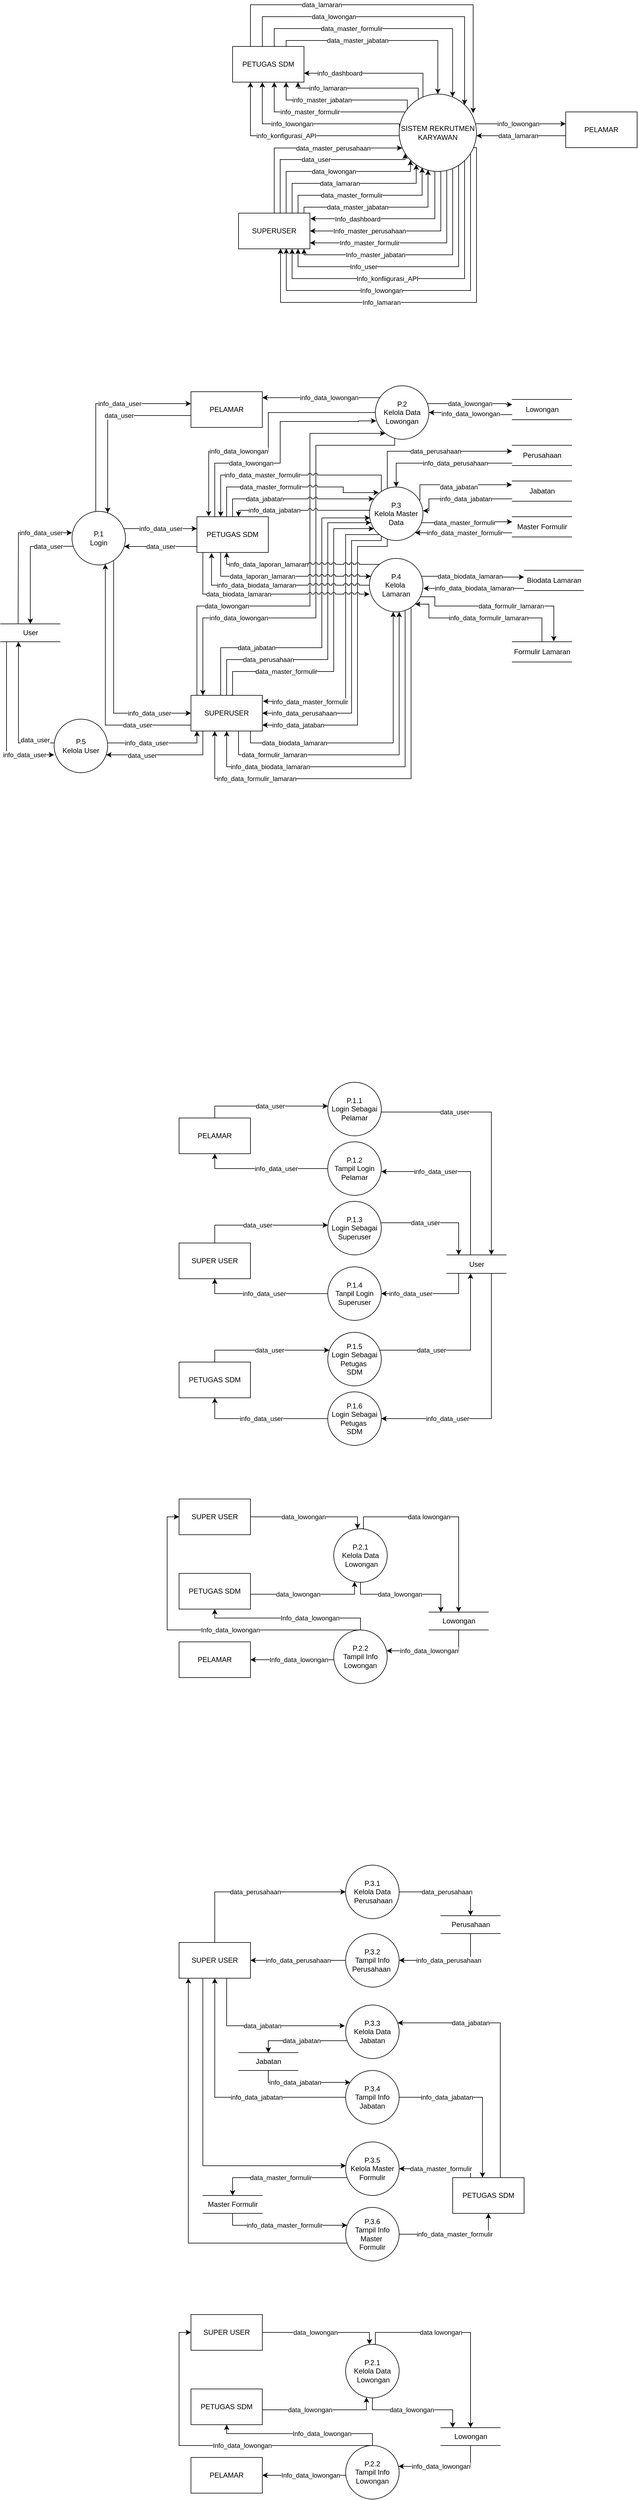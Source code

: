 <mxfile version="21.1.4" type="github">
  <diagram id="4OnkQuiGUajiTFqm5Er3" name="Page-1">
    <mxGraphModel dx="2530" dy="1847" grid="1" gridSize="10" guides="1" tooltips="1" connect="1" arrows="1" fold="1" page="1" pageScale="1" pageWidth="850" pageHeight="1100" math="0" shadow="0">
      <root>
        <mxCell id="0" />
        <mxCell id="1" parent="0" />
        <mxCell id="mXWuJuIeZDy16dcTsGSH-174" value="info_lamaran" style="edgeStyle=orthogonalEdgeStyle;rounded=0;orthogonalLoop=1;jettySize=auto;html=1;exitX=0.072;exitY=0.753;exitDx=0;exitDy=0;exitPerimeter=0;" parent="1" source="mXWuJuIeZDy16dcTsGSH-188" target="mXWuJuIeZDy16dcTsGSH-195" edge="1">
          <mxGeometry x="0.481" relative="1" as="geometry">
            <Array as="points">
              <mxPoint x="402" y="120" />
              <mxPoint x="200" y="120" />
            </Array>
            <mxPoint as="offset" />
            <mxPoint x="419.27" y="134.04" as="sourcePoint" />
            <mxPoint x="200" y="113" as="targetPoint" />
          </mxGeometry>
        </mxCell>
        <mxCell id="mXWuJuIeZDy16dcTsGSH-175" value="info_master_formulir" style="edgeStyle=orthogonalEdgeStyle;rounded=0;orthogonalLoop=1;jettySize=auto;html=1;" parent="1" source="mXWuJuIeZDy16dcTsGSH-188" target="mXWuJuIeZDy16dcTsGSH-195" edge="1">
          <mxGeometry x="0.186" relative="1" as="geometry">
            <Array as="points">
              <mxPoint x="160" y="160" />
            </Array>
            <mxPoint as="offset" />
          </mxGeometry>
        </mxCell>
        <mxCell id="mXWuJuIeZDy16dcTsGSH-176" value="info_konfigurasi_API" style="edgeStyle=orthogonalEdgeStyle;rounded=0;orthogonalLoop=1;jettySize=auto;html=1;entryX=0.25;entryY=1;entryDx=0;entryDy=0;" parent="1" source="mXWuJuIeZDy16dcTsGSH-188" target="mXWuJuIeZDy16dcTsGSH-195" edge="1">
          <mxGeometry x="0.118" relative="1" as="geometry">
            <Array as="points">
              <mxPoint x="120" y="200" />
            </Array>
            <mxPoint as="offset" />
            <mxPoint x="120" y="120" as="targetPoint" />
          </mxGeometry>
        </mxCell>
        <mxCell id="mXWuJuIeZDy16dcTsGSH-177" value="info_dashboard" style="edgeStyle=orthogonalEdgeStyle;rounded=0;orthogonalLoop=1;jettySize=auto;html=1;entryX=1;entryY=0.75;entryDx=0;entryDy=0;" parent="1" source="mXWuJuIeZDy16dcTsGSH-188" target="mXWuJuIeZDy16dcTsGSH-195" edge="1">
          <mxGeometry x="0.5" relative="1" as="geometry">
            <Array as="points">
              <mxPoint x="410" y="95" />
            </Array>
            <mxPoint as="offset" />
          </mxGeometry>
        </mxCell>
        <mxCell id="mXWuJuIeZDy16dcTsGSH-178" value="data_lowongan" style="edgeStyle=orthogonalEdgeStyle;rounded=0;orthogonalLoop=1;jettySize=auto;html=1;exitX=0.417;exitY=0;exitDx=0;exitDy=0;exitPerimeter=0;" parent="1" source="mXWuJuIeZDy16dcTsGSH-195" target="mXWuJuIeZDy16dcTsGSH-188" edge="1">
          <mxGeometry x="-0.368" relative="1" as="geometry">
            <Array as="points">
              <mxPoint x="140" />
              <mxPoint x="480" />
            </Array>
            <mxPoint as="offset" />
          </mxGeometry>
        </mxCell>
        <mxCell id="mXWuJuIeZDy16dcTsGSH-179" value="info_lowongan" style="edgeStyle=orthogonalEdgeStyle;rounded=0;orthogonalLoop=1;jettySize=auto;html=1;entryX=0;entryY=0.333;entryDx=0;entryDy=0;entryPerimeter=0;" parent="1" source="mXWuJuIeZDy16dcTsGSH-188" target="mXWuJuIeZDy16dcTsGSH-197" edge="1">
          <mxGeometry x="-0.054" relative="1" as="geometry">
            <Array as="points">
              <mxPoint x="510" y="180" />
              <mxPoint x="510" y="180" />
            </Array>
            <mxPoint as="offset" />
            <mxPoint x="648" y="170" as="targetPoint" />
          </mxGeometry>
        </mxCell>
        <mxCell id="mXWuJuIeZDy16dcTsGSH-180" value="Info_master_jabatan" style="edgeStyle=orthogonalEdgeStyle;rounded=0;orthogonalLoop=1;jettySize=auto;html=1;" parent="1" source="mXWuJuIeZDy16dcTsGSH-188" edge="1">
          <mxGeometry x="0.358" relative="1" as="geometry">
            <mxPoint x="210" y="390" as="targetPoint" />
            <Array as="points">
              <mxPoint x="460" y="400" />
              <mxPoint x="210" y="400" />
            </Array>
            <mxPoint as="offset" />
          </mxGeometry>
        </mxCell>
        <mxCell id="mXWuJuIeZDy16dcTsGSH-181" value="Info_master_formulir" style="edgeStyle=orthogonalEdgeStyle;rounded=0;orthogonalLoop=1;jettySize=auto;html=1;" parent="1" source="mXWuJuIeZDy16dcTsGSH-188" target="mXWuJuIeZDy16dcTsGSH-204" edge="1">
          <mxGeometry x="0.431" relative="1" as="geometry">
            <mxPoint x="230" y="380" as="targetPoint" />
            <Array as="points">
              <mxPoint x="450" y="380" />
            </Array>
            <mxPoint as="offset" />
          </mxGeometry>
        </mxCell>
        <mxCell id="mXWuJuIeZDy16dcTsGSH-182" value="Info_master_perusahaan" style="edgeStyle=orthogonalEdgeStyle;rounded=0;orthogonalLoop=1;jettySize=auto;html=1;entryX=1;entryY=0.5;entryDx=0;entryDy=0;exitX=1;exitY=0.5;exitDx=0;exitDy=0;" parent="1" source="mXWuJuIeZDy16dcTsGSH-188" target="mXWuJuIeZDy16dcTsGSH-204" edge="1">
          <mxGeometry x="0.385" relative="1" as="geometry">
            <Array as="points">
              <mxPoint x="440" y="260" />
              <mxPoint x="440" y="360" />
            </Array>
            <mxPoint as="offset" />
          </mxGeometry>
        </mxCell>
        <mxCell id="mXWuJuIeZDy16dcTsGSH-183" value="Info_dashboard" style="edgeStyle=orthogonalEdgeStyle;rounded=0;orthogonalLoop=1;jettySize=auto;html=1;entryX=1.007;entryY=0.157;entryDx=0;entryDy=0;exitX=0.998;exitY=0.563;exitDx=0;exitDy=0;exitPerimeter=0;entryPerimeter=0;" parent="1" source="mXWuJuIeZDy16dcTsGSH-188" target="mXWuJuIeZDy16dcTsGSH-204" edge="1">
          <mxGeometry x="0.458" y="1" relative="1" as="geometry">
            <Array as="points">
              <mxPoint x="430" y="260" />
              <mxPoint x="430" y="339" />
            </Array>
            <mxPoint as="offset" />
          </mxGeometry>
        </mxCell>
        <mxCell id="mXWuJuIeZDy16dcTsGSH-184" value="Info_user" style="edgeStyle=orthogonalEdgeStyle;rounded=0;orthogonalLoop=1;jettySize=auto;html=1;entryX=0.833;entryY=1;entryDx=0;entryDy=0;entryPerimeter=0;" parent="1" source="mXWuJuIeZDy16dcTsGSH-188" target="mXWuJuIeZDy16dcTsGSH-204" edge="1">
          <mxGeometry x="0.405" relative="1" as="geometry">
            <Array as="points">
              <mxPoint x="470" y="420" />
              <mxPoint x="200" y="420" />
            </Array>
            <mxPoint as="offset" />
          </mxGeometry>
        </mxCell>
        <mxCell id="mXWuJuIeZDy16dcTsGSH-185" value="Info_konfiigurasi_API" style="edgeStyle=orthogonalEdgeStyle;rounded=0;orthogonalLoop=1;jettySize=auto;html=1;entryX=0.75;entryY=1;entryDx=0;entryDy=0;" parent="1" source="mXWuJuIeZDy16dcTsGSH-188" target="mXWuJuIeZDy16dcTsGSH-204" edge="1">
          <mxGeometry x="0.22" relative="1" as="geometry">
            <Array as="points">
              <mxPoint x="480" y="440" />
              <mxPoint x="190" y="440" />
            </Array>
            <mxPoint as="offset" />
          </mxGeometry>
        </mxCell>
        <mxCell id="mXWuJuIeZDy16dcTsGSH-186" value="Info_lowongan" style="edgeStyle=orthogonalEdgeStyle;rounded=0;orthogonalLoop=1;jettySize=auto;html=1;entryX=0.669;entryY=0.992;entryDx=0;entryDy=0;entryPerimeter=0;" parent="1" source="mXWuJuIeZDy16dcTsGSH-188" target="mXWuJuIeZDy16dcTsGSH-204" edge="1">
          <mxGeometry x="0.246" relative="1" as="geometry">
            <Array as="points">
              <mxPoint x="490" y="460" />
              <mxPoint x="180" y="460" />
            </Array>
            <mxPoint as="offset" />
          </mxGeometry>
        </mxCell>
        <mxCell id="mXWuJuIeZDy16dcTsGSH-187" value="Info_lamaran" style="edgeStyle=orthogonalEdgeStyle;rounded=0;orthogonalLoop=1;jettySize=auto;html=1;entryX=0.588;entryY=0.992;entryDx=0;entryDy=0;entryPerimeter=0;exitX=0.741;exitY=0.064;exitDx=0;exitDy=0;exitPerimeter=0;" parent="1" source="mXWuJuIeZDy16dcTsGSH-188" target="mXWuJuIeZDy16dcTsGSH-204" edge="1">
          <mxGeometry x="0.252" relative="1" as="geometry">
            <Array as="points">
              <mxPoint x="492" y="220" />
              <mxPoint x="500" y="220" />
              <mxPoint x="500" y="480" />
              <mxPoint x="171" y="480" />
            </Array>
            <mxPoint as="offset" />
          </mxGeometry>
        </mxCell>
        <mxCell id="mXWuJuIeZDy16dcTsGSH-188" value="SISTEM REKRUTMEN KARYAWAN" style="ellipse;whiteSpace=wrap;html=1;aspect=fixed;direction=south;" parent="1" vertex="1">
          <mxGeometry x="370" y="130" width="130" height="130" as="geometry" />
        </mxCell>
        <mxCell id="mXWuJuIeZDy16dcTsGSH-189" value="data_lamaran" style="edgeStyle=orthogonalEdgeStyle;rounded=0;orthogonalLoop=1;jettySize=auto;html=1;entryX=0.246;entryY=0.043;entryDx=0;entryDy=0;entryPerimeter=0;" parent="1" source="mXWuJuIeZDy16dcTsGSH-195" target="mXWuJuIeZDy16dcTsGSH-188" edge="1">
          <mxGeometry x="-0.393" relative="1" as="geometry">
            <Array as="points">
              <mxPoint x="120" y="-20" />
              <mxPoint x="494" y="-20" />
            </Array>
            <mxPoint as="offset" />
          </mxGeometry>
        </mxCell>
        <mxCell id="mXWuJuIeZDy16dcTsGSH-190" value="data_master_formulir" style="edgeStyle=orthogonalEdgeStyle;rounded=0;orthogonalLoop=1;jettySize=auto;html=1;entryX=0.037;entryY=0.309;entryDx=0;entryDy=0;entryPerimeter=0;" parent="1" source="mXWuJuIeZDy16dcTsGSH-195" target="mXWuJuIeZDy16dcTsGSH-188" edge="1">
          <mxGeometry x="-0.28" relative="1" as="geometry">
            <Array as="points">
              <mxPoint x="160" y="20" />
              <mxPoint x="460" y="20" />
            </Array>
            <mxPoint as="offset" />
            <mxPoint x="460" y="130" as="targetPoint" />
          </mxGeometry>
        </mxCell>
        <mxCell id="mXWuJuIeZDy16dcTsGSH-191" value="" style="edgeStyle=orthogonalEdgeStyle;rounded=0;orthogonalLoop=1;jettySize=auto;html=1;exitX=0.2;exitY=0.895;exitDx=0;exitDy=0;exitPerimeter=0;" parent="1" source="mXWuJuIeZDy16dcTsGSH-188" target="mXWuJuIeZDy16dcTsGSH-195" edge="1">
          <mxGeometry x="0.041" y="10" relative="1" as="geometry">
            <Array as="points">
              <mxPoint x="384" y="140" />
              <mxPoint x="180" y="140" />
            </Array>
            <mxPoint as="offset" />
          </mxGeometry>
        </mxCell>
        <mxCell id="mXWuJuIeZDy16dcTsGSH-192" value="info_master_jabatan" style="edgeLabel;html=1;align=center;verticalAlign=middle;resizable=0;points=[];" parent="mXWuJuIeZDy16dcTsGSH-191" vertex="1" connectable="0">
          <mxGeometry x="0.24" y="1" relative="1" as="geometry">
            <mxPoint x="-5" y="-1" as="offset" />
          </mxGeometry>
        </mxCell>
        <mxCell id="mXWuJuIeZDy16dcTsGSH-193" value="info_lowongan" style="edgeStyle=orthogonalEdgeStyle;rounded=0;orthogonalLoop=1;jettySize=auto;html=1;exitX=0.451;exitY=0.997;exitDx=0;exitDy=0;exitPerimeter=0;" parent="1" source="mXWuJuIeZDy16dcTsGSH-188" target="mXWuJuIeZDy16dcTsGSH-195" edge="1">
          <mxGeometry x="0.223" relative="1" as="geometry">
            <Array as="points">
              <mxPoint x="370" y="180" />
              <mxPoint x="140" y="180" />
            </Array>
            <mxPoint as="offset" />
          </mxGeometry>
        </mxCell>
        <mxCell id="mXWuJuIeZDy16dcTsGSH-194" value="data_master_jabatan" style="edgeStyle=orthogonalEdgeStyle;rounded=0;orthogonalLoop=1;jettySize=auto;html=1;" parent="1" source="mXWuJuIeZDy16dcTsGSH-195" target="mXWuJuIeZDy16dcTsGSH-188" edge="1">
          <mxGeometry x="-0.268" relative="1" as="geometry">
            <Array as="points">
              <mxPoint x="180" y="40" />
              <mxPoint x="435" y="40" />
            </Array>
            <mxPoint as="offset" />
          </mxGeometry>
        </mxCell>
        <mxCell id="mXWuJuIeZDy16dcTsGSH-195" value="PETUGAS SDM" style="rounded=0;whiteSpace=wrap;html=1;" parent="1" vertex="1">
          <mxGeometry x="90" y="50" width="120" height="60" as="geometry" />
        </mxCell>
        <mxCell id="mXWuJuIeZDy16dcTsGSH-196" value="data_lamaran" style="edgeStyle=orthogonalEdgeStyle;rounded=0;orthogonalLoop=1;jettySize=auto;html=1;" parent="1" source="mXWuJuIeZDy16dcTsGSH-197" edge="1">
          <mxGeometry x="0.067" relative="1" as="geometry">
            <Array as="points">
              <mxPoint x="500" y="200" />
            </Array>
            <mxPoint as="offset" />
            <mxPoint x="500" y="200" as="targetPoint" />
          </mxGeometry>
        </mxCell>
        <mxCell id="mXWuJuIeZDy16dcTsGSH-197" value="PELAMAR" style="rounded=0;whiteSpace=wrap;html=1;" parent="1" vertex="1">
          <mxGeometry x="650" y="160" width="120" height="60" as="geometry" />
        </mxCell>
        <mxCell id="mXWuJuIeZDy16dcTsGSH-198" value="data_master_jabatan" style="edgeStyle=orthogonalEdgeStyle;rounded=0;orthogonalLoop=1;jettySize=auto;html=1;entryX=0.979;entryY=0.627;entryDx=0;entryDy=0;entryPerimeter=0;" parent="1" source="mXWuJuIeZDy16dcTsGSH-204" target="mXWuJuIeZDy16dcTsGSH-188" edge="1">
          <mxGeometry x="-0.289" relative="1" as="geometry">
            <Array as="points">
              <mxPoint x="210" y="320" />
              <mxPoint x="419" y="320" />
            </Array>
            <mxPoint as="offset" />
          </mxGeometry>
        </mxCell>
        <mxCell id="mXWuJuIeZDy16dcTsGSH-199" value="data_master_formulir" style="edgeStyle=orthogonalEdgeStyle;rounded=0;orthogonalLoop=1;jettySize=auto;html=1;entryX=0.95;entryY=0.703;entryDx=0;entryDy=0;entryPerimeter=0;" parent="1" source="mXWuJuIeZDy16dcTsGSH-204" target="mXWuJuIeZDy16dcTsGSH-188" edge="1">
          <mxGeometry x="-0.158" relative="1" as="geometry">
            <Array as="points">
              <mxPoint x="200" y="300" />
              <mxPoint x="409" y="300" />
            </Array>
            <mxPoint as="offset" />
          </mxGeometry>
        </mxCell>
        <mxCell id="mXWuJuIeZDy16dcTsGSH-200" value="data_lamaran" style="edgeStyle=orthogonalEdgeStyle;rounded=0;orthogonalLoop=1;jettySize=auto;html=1;entryX=0.911;entryY=0.779;entryDx=0;entryDy=0;entryPerimeter=0;" parent="1" source="mXWuJuIeZDy16dcTsGSH-204" target="mXWuJuIeZDy16dcTsGSH-188" edge="1">
          <mxGeometry x="-0.104" relative="1" as="geometry">
            <Array as="points">
              <mxPoint x="190" y="280" />
              <mxPoint x="399" y="280" />
            </Array>
            <mxPoint as="offset" />
          </mxGeometry>
        </mxCell>
        <mxCell id="mXWuJuIeZDy16dcTsGSH-201" value="data_lowongan" style="edgeStyle=orthogonalEdgeStyle;rounded=0;orthogonalLoop=1;jettySize=auto;html=1;entryX=1;entryY=1;entryDx=0;entryDy=0;" parent="1" source="mXWuJuIeZDy16dcTsGSH-204" target="mXWuJuIeZDy16dcTsGSH-188" edge="1">
          <mxGeometry x="0.007" relative="1" as="geometry">
            <Array as="points">
              <mxPoint x="180" y="260" />
              <mxPoint x="389" y="260" />
            </Array>
            <mxPoint as="offset" />
          </mxGeometry>
        </mxCell>
        <mxCell id="mXWuJuIeZDy16dcTsGSH-202" value="data_user" style="edgeStyle=orthogonalEdgeStyle;rounded=0;orthogonalLoop=1;jettySize=auto;html=1;entryX=0.769;entryY=0.923;entryDx=0;entryDy=0;entryPerimeter=0;" parent="1" source="mXWuJuIeZDy16dcTsGSH-204" target="mXWuJuIeZDy16dcTsGSH-188" edge="1">
          <mxGeometry x="-0.033" relative="1" as="geometry">
            <Array as="points">
              <mxPoint x="170" y="240" />
              <mxPoint x="380" y="240" />
            </Array>
            <mxPoint as="offset" />
          </mxGeometry>
        </mxCell>
        <mxCell id="mXWuJuIeZDy16dcTsGSH-203" value="data_master_perusahaan" style="edgeStyle=orthogonalEdgeStyle;rounded=0;orthogonalLoop=1;jettySize=auto;html=1;entryX=0.697;entryY=0.96;entryDx=0;entryDy=0;entryPerimeter=0;" parent="1" source="mXWuJuIeZDy16dcTsGSH-204" target="mXWuJuIeZDy16dcTsGSH-188" edge="1">
          <mxGeometry x="0.283" relative="1" as="geometry">
            <mxPoint x="370" y="220" as="targetPoint" />
            <Array as="points">
              <mxPoint x="160" y="221" />
            </Array>
            <mxPoint as="offset" />
          </mxGeometry>
        </mxCell>
        <mxCell id="mXWuJuIeZDy16dcTsGSH-204" value="SUPERUSER" style="rounded=0;whiteSpace=wrap;html=1;" parent="1" vertex="1">
          <mxGeometry x="100" y="330" width="120" height="60" as="geometry" />
        </mxCell>
        <mxCell id="mXWuJuIeZDy16dcTsGSH-205" value="data_user" style="edgeStyle=orthogonalEdgeStyle;rounded=0;orthogonalLoop=1;jettySize=auto;html=1;entryX=0.5;entryY=0;entryDx=0;entryDy=0;exitX=0.028;exitY=0.651;exitDx=0;exitDy=0;exitPerimeter=0;" parent="1" source="mXWuJuIeZDy16dcTsGSH-209" target="mXWuJuIeZDy16dcTsGSH-225" edge="1">
          <mxGeometry x="-0.58" relative="1" as="geometry">
            <mxPoint x="-180.0" y="884" as="sourcePoint" />
            <mxPoint x="-270" y="884" as="targetPoint" />
            <Array as="points">
              <mxPoint x="-180" y="890" />
              <mxPoint x="-250" y="890" />
            </Array>
            <mxPoint as="offset" />
          </mxGeometry>
        </mxCell>
        <mxCell id="mXWuJuIeZDy16dcTsGSH-206" value="info_data_user" style="edgeStyle=orthogonalEdgeStyle;rounded=0;orthogonalLoop=1;jettySize=auto;html=1;" parent="1" source="mXWuJuIeZDy16dcTsGSH-209" edge="1">
          <mxGeometry x="0.296" relative="1" as="geometry">
            <Array as="points">
              <mxPoint x="-140" y="650" />
              <mxPoint x="20" y="650" />
            </Array>
            <mxPoint as="offset" />
            <mxPoint x="20" y="650" as="targetPoint" />
          </mxGeometry>
        </mxCell>
        <mxCell id="mXWuJuIeZDy16dcTsGSH-207" value="info_data_user" style="edgeStyle=orthogonalEdgeStyle;rounded=0;orthogonalLoop=1;jettySize=auto;html=1;" parent="1" source="mXWuJuIeZDy16dcTsGSH-209" edge="1">
          <mxGeometry relative="1" as="geometry">
            <mxPoint x="30" y="860" as="targetPoint" />
            <Array as="points">
              <mxPoint x="30" y="860" />
            </Array>
          </mxGeometry>
        </mxCell>
        <mxCell id="mXWuJuIeZDy16dcTsGSH-208" value="info_data_user" style="edgeStyle=orthogonalEdgeStyle;rounded=0;orthogonalLoop=1;jettySize=auto;html=1;entryX=0;entryY=0.5;entryDx=0;entryDy=0;" parent="1" source="mXWuJuIeZDy16dcTsGSH-209" target="mXWuJuIeZDy16dcTsGSH-222" edge="1">
          <mxGeometry x="0.638" relative="1" as="geometry">
            <Array as="points">
              <mxPoint x="-110" y="1170" />
            </Array>
            <mxPoint as="offset" />
            <mxPoint x="20" y="1180" as="targetPoint" />
          </mxGeometry>
        </mxCell>
        <mxCell id="mXWuJuIeZDy16dcTsGSH-209" value="&lt;div&gt;P.1&lt;/div&gt;&lt;div&gt;Login&lt;br&gt;&lt;/div&gt;" style="ellipse;whiteSpace=wrap;html=1;aspect=fixed;" parent="1" vertex="1">
          <mxGeometry x="-180" y="831" width="90" height="90" as="geometry" />
        </mxCell>
        <mxCell id="mXWuJuIeZDy16dcTsGSH-210" value="data_user" style="edgeStyle=orthogonalEdgeStyle;rounded=0;orthogonalLoop=1;jettySize=auto;html=1;" parent="1" source="mXWuJuIeZDy16dcTsGSH-212" target="mXWuJuIeZDy16dcTsGSH-209" edge="1">
          <mxGeometry relative="1" as="geometry">
            <Array as="points">
              <mxPoint x="-60" y="890" />
              <mxPoint x="-60" y="890" />
            </Array>
          </mxGeometry>
        </mxCell>
        <mxCell id="mXWuJuIeZDy16dcTsGSH-211" value="data_lowongan" style="edgeStyle=orthogonalEdgeStyle;rounded=0;orthogonalLoop=1;jettySize=auto;html=1;entryX=0.017;entryY=0.656;entryDx=0;entryDy=0;entryPerimeter=0;" parent="1" source="mXWuJuIeZDy16dcTsGSH-212" target="mXWuJuIeZDy16dcTsGSH-232" edge="1">
          <mxGeometry x="-0.302" relative="1" as="geometry">
            <Array as="points">
              <mxPoint x="60" y="750" />
              <mxPoint x="170" y="750" />
              <mxPoint x="170" y="680" />
              <mxPoint x="302" y="680" />
            </Array>
            <mxPoint as="offset" />
          </mxGeometry>
        </mxCell>
        <mxCell id="mXWuJuIeZDy16dcTsGSH-212" value="PETUGAS SDM" style="rounded=0;whiteSpace=wrap;html=1;" parent="1" vertex="1">
          <mxGeometry x="30" y="840" width="120" height="60" as="geometry" />
        </mxCell>
        <mxCell id="mXWuJuIeZDy16dcTsGSH-213" value="data_user" style="edgeStyle=orthogonalEdgeStyle;rounded=0;orthogonalLoop=1;jettySize=auto;html=1;" parent="1" source="mXWuJuIeZDy16dcTsGSH-214" target="mXWuJuIeZDy16dcTsGSH-209" edge="1">
          <mxGeometry x="-0.201" relative="1" as="geometry">
            <Array as="points">
              <mxPoint x="-120" y="670" />
            </Array>
            <mxPoint as="offset" />
          </mxGeometry>
        </mxCell>
        <mxCell id="mXWuJuIeZDy16dcTsGSH-214" value="PELAMAR" style="rounded=0;whiteSpace=wrap;html=1;" parent="1" vertex="1">
          <mxGeometry x="20" y="630" width="120" height="60" as="geometry" />
        </mxCell>
        <mxCell id="mXWuJuIeZDy16dcTsGSH-215" value="data_user" style="edgeStyle=orthogonalEdgeStyle;rounded=0;orthogonalLoop=1;jettySize=auto;html=1;entryX=0.623;entryY=0.984;entryDx=0;entryDy=0;entryPerimeter=0;" parent="1" source="mXWuJuIeZDy16dcTsGSH-222" target="mXWuJuIeZDy16dcTsGSH-209" edge="1">
          <mxGeometry x="-0.566" relative="1" as="geometry">
            <Array as="points">
              <mxPoint x="-124" y="1190" />
            </Array>
            <mxPoint as="offset" />
            <mxPoint x="-120" y="920" as="targetPoint" />
          </mxGeometry>
        </mxCell>
        <mxCell id="mXWuJuIeZDy16dcTsGSH-216" value="data_lowongan" style="edgeStyle=orthogonalEdgeStyle;rounded=0;orthogonalLoop=1;jettySize=auto;html=1;" parent="1" source="mXWuJuIeZDy16dcTsGSH-222" target="mXWuJuIeZDy16dcTsGSH-232" edge="1">
          <mxGeometry x="-0.471" relative="1" as="geometry">
            <mxPoint x="200" y="690" as="targetPoint" />
            <Array as="points">
              <mxPoint x="30" y="990" />
              <mxPoint x="220" y="990" />
              <mxPoint x="220" y="700" />
            </Array>
            <mxPoint as="offset" />
          </mxGeometry>
        </mxCell>
        <mxCell id="mXWuJuIeZDy16dcTsGSH-217" value="data_jabatan" style="edgeStyle=orthogonalEdgeStyle;rounded=0;orthogonalLoop=1;jettySize=auto;html=1;entryX=0.011;entryY=0.578;entryDx=0;entryDy=0;entryPerimeter=0;" parent="1" source="mXWuJuIeZDy16dcTsGSH-222" target="mXWuJuIeZDy16dcTsGSH-243" edge="1">
          <mxGeometry x="-0.49" relative="1" as="geometry">
            <Array as="points">
              <mxPoint x="70" y="1060" />
              <mxPoint x="240" y="1060" />
              <mxPoint x="240" y="842" />
            </Array>
            <mxPoint as="offset" />
          </mxGeometry>
        </mxCell>
        <mxCell id="mXWuJuIeZDy16dcTsGSH-218" value="data_master_formulir" style="edgeStyle=orthogonalEdgeStyle;rounded=0;orthogonalLoop=1;jettySize=auto;html=1;exitX=0.572;exitY=-0.022;exitDx=0;exitDy=0;exitPerimeter=0;" parent="1" source="mXWuJuIeZDy16dcTsGSH-222" target="mXWuJuIeZDy16dcTsGSH-243" edge="1">
          <mxGeometry x="-0.49" relative="1" as="geometry">
            <mxPoint x="270" y="870" as="targetPoint" />
            <Array as="points">
              <mxPoint x="89" y="1140" />
              <mxPoint x="90" y="1140" />
              <mxPoint x="90" y="1100" />
              <mxPoint x="260" y="1100" />
              <mxPoint x="260" y="860" />
            </Array>
            <mxPoint as="offset" />
          </mxGeometry>
        </mxCell>
        <mxCell id="mXWuJuIeZDy16dcTsGSH-219" value="data_biodata_lamaran" style="edgeStyle=orthogonalEdgeStyle;rounded=0;orthogonalLoop=1;jettySize=auto;html=1;" parent="1" source="mXWuJuIeZDy16dcTsGSH-222" target="mXWuJuIeZDy16dcTsGSH-250" edge="1">
          <mxGeometry x="-0.609" relative="1" as="geometry">
            <Array as="points">
              <mxPoint x="120" y="1220" />
              <mxPoint x="360" y="1220" />
            </Array>
            <mxPoint as="offset" />
          </mxGeometry>
        </mxCell>
        <mxCell id="mXWuJuIeZDy16dcTsGSH-220" value="data_formulir_lamaran" style="edgeStyle=orthogonalEdgeStyle;rounded=0;orthogonalLoop=1;jettySize=auto;html=1;" parent="1" source="mXWuJuIeZDy16dcTsGSH-222" target="mXWuJuIeZDy16dcTsGSH-250" edge="1">
          <mxGeometry x="-0.637" relative="1" as="geometry">
            <Array as="points">
              <mxPoint x="100" y="1240" />
              <mxPoint x="370" y="1240" />
            </Array>
            <mxPoint as="offset" />
            <mxPoint x="370" y="1010" as="targetPoint" />
          </mxGeometry>
        </mxCell>
        <mxCell id="mXWuJuIeZDy16dcTsGSH-221" value="data_user" style="edgeStyle=orthogonalEdgeStyle;rounded=0;orthogonalLoop=1;jettySize=auto;html=1;exitX=0.21;exitY=0.999;exitDx=0;exitDy=0;exitPerimeter=0;" parent="1" source="mXWuJuIeZDy16dcTsGSH-222" target="mXWuJuIeZDy16dcTsGSH-253" edge="1">
          <mxGeometry x="0.418" y="1" relative="1" as="geometry">
            <Array as="points">
              <mxPoint x="40" y="1200" />
              <mxPoint x="40" y="1240" />
            </Array>
            <mxPoint as="offset" />
          </mxGeometry>
        </mxCell>
        <mxCell id="mXWuJuIeZDy16dcTsGSH-222" value="SUPERUSER" style="rounded=0;whiteSpace=wrap;html=1;" parent="1" vertex="1">
          <mxGeometry x="20" y="1140" width="120" height="60" as="geometry" />
        </mxCell>
        <mxCell id="mXWuJuIeZDy16dcTsGSH-223" value="info_data_user" style="edgeStyle=orthogonalEdgeStyle;rounded=0;orthogonalLoop=1;jettySize=auto;html=1;entryX=0;entryY=0.5;entryDx=0;entryDy=0;exitX=0.295;exitY=0.047;exitDx=0;exitDy=0;exitPerimeter=0;" parent="1" source="mXWuJuIeZDy16dcTsGSH-225" edge="1">
          <mxGeometry x="0.576" relative="1" as="geometry">
            <mxPoint x="-280" y="1000" as="sourcePoint" />
            <mxPoint x="-180.0" y="867" as="targetPoint" />
            <Array as="points">
              <mxPoint x="-270" y="1000" />
              <mxPoint x="-270" y="1000" />
              <mxPoint x="-270" y="867" />
            </Array>
            <mxPoint as="offset" />
          </mxGeometry>
        </mxCell>
        <mxCell id="mXWuJuIeZDy16dcTsGSH-224" value="info_data_user" style="edgeStyle=orthogonalEdgeStyle;rounded=0;orthogonalLoop=1;jettySize=auto;html=1;entryX=0;entryY=0.667;entryDx=0;entryDy=0;entryPerimeter=0;" parent="1" source="mXWuJuIeZDy16dcTsGSH-225" target="mXWuJuIeZDy16dcTsGSH-253" edge="1">
          <mxGeometry x="0.63" relative="1" as="geometry">
            <Array as="points">
              <mxPoint x="-290" y="1240" />
            </Array>
            <mxPoint as="offset" />
          </mxGeometry>
        </mxCell>
        <mxCell id="mXWuJuIeZDy16dcTsGSH-225" value="User" style="html=1;dashed=0;whitespace=wrap;shape=partialRectangle;right=0;left=0;" parent="1" vertex="1">
          <mxGeometry x="-300" y="1020" width="100" height="30" as="geometry" />
        </mxCell>
        <mxCell id="mXWuJuIeZDy16dcTsGSH-226" value="info_data_lowongan" style="edgeStyle=orthogonalEdgeStyle;rounded=0;orthogonalLoop=1;jettySize=auto;html=1;entryX=1;entryY=0.5;entryDx=0;entryDy=0;exitX=0;exitY=0.75;exitDx=0;exitDy=0;" parent="1" source="mXWuJuIeZDy16dcTsGSH-227" target="mXWuJuIeZDy16dcTsGSH-232" edge="1">
          <mxGeometry relative="1" as="geometry">
            <mxPoint x="600" y="722" as="sourcePoint" />
            <mxPoint x="380" y="722" as="targetPoint" />
          </mxGeometry>
        </mxCell>
        <mxCell id="mXWuJuIeZDy16dcTsGSH-227" value="Lowongan" style="html=1;dashed=0;whitespace=wrap;shape=partialRectangle;right=0;left=0;" parent="1" vertex="1">
          <mxGeometry x="560" y="643" width="100" height="34" as="geometry" />
        </mxCell>
        <mxCell id="mXWuJuIeZDy16dcTsGSH-228" value="info_data_lowongan" style="edgeStyle=orthogonalEdgeStyle;rounded=0;orthogonalLoop=1;jettySize=auto;html=1;exitX=0.333;exitY=0.222;exitDx=0;exitDy=0;exitPerimeter=0;" parent="1" source="mXWuJuIeZDy16dcTsGSH-232" edge="1">
          <mxGeometry x="-0.021" relative="1" as="geometry">
            <Array as="points">
              <mxPoint x="140" y="640" />
            </Array>
            <mxPoint as="offset" />
            <mxPoint x="140" y="640" as="targetPoint" />
          </mxGeometry>
        </mxCell>
        <mxCell id="mXWuJuIeZDy16dcTsGSH-229" value="data_lowongan" style="edgeStyle=orthogonalEdgeStyle;rounded=0;orthogonalLoop=1;jettySize=auto;html=1;entryX=0;entryY=0.25;entryDx=0;entryDy=0;" parent="1" source="mXWuJuIeZDy16dcTsGSH-232" target="mXWuJuIeZDy16dcTsGSH-227" edge="1">
          <mxGeometry relative="1" as="geometry">
            <mxPoint x="430" y="655" as="sourcePoint" />
            <mxPoint x="550" y="650" as="targetPoint" />
            <Array as="points">
              <mxPoint x="550" y="650" />
              <mxPoint x="550" y="652" />
            </Array>
          </mxGeometry>
        </mxCell>
        <mxCell id="mXWuJuIeZDy16dcTsGSH-230" value="info_data_lowongan" style="edgeStyle=orthogonalEdgeStyle;rounded=0;orthogonalLoop=1;jettySize=auto;html=1;entryX=0.165;entryY=-0.01;entryDx=0;entryDy=0;entryPerimeter=0;" parent="1" source="mXWuJuIeZDy16dcTsGSH-232" target="mXWuJuIeZDy16dcTsGSH-212" edge="1">
          <mxGeometry x="0.298" relative="1" as="geometry">
            <Array as="points">
              <mxPoint x="150" y="665" />
              <mxPoint x="150" y="730" />
              <mxPoint x="50" y="730" />
            </Array>
            <mxPoint as="offset" />
          </mxGeometry>
        </mxCell>
        <mxCell id="mXWuJuIeZDy16dcTsGSH-231" value="info_data_lowongan" style="edgeStyle=orthogonalEdgeStyle;rounded=0;orthogonalLoop=1;jettySize=auto;html=1;entryX=0.167;entryY=0;entryDx=0;entryDy=0;entryPerimeter=0;exitX=0.36;exitY=0.974;exitDx=0;exitDy=0;exitPerimeter=0;" parent="1" source="mXWuJuIeZDy16dcTsGSH-232" target="mXWuJuIeZDy16dcTsGSH-222" edge="1">
          <mxGeometry x="0.496" relative="1" as="geometry">
            <mxPoint x="40" y="1101" as="targetPoint" />
            <Array as="points">
              <mxPoint x="362" y="720" />
              <mxPoint x="230" y="720" />
              <mxPoint x="230" y="1010" />
              <mxPoint x="40" y="1010" />
            </Array>
            <mxPoint as="offset" />
          </mxGeometry>
        </mxCell>
        <mxCell id="mXWuJuIeZDy16dcTsGSH-232" value="&lt;div&gt;P.2&lt;/div&gt;&lt;div&gt;Kelola Data Lowongan&lt;br&gt;&lt;/div&gt;" style="ellipse;whiteSpace=wrap;html=1;aspect=fixed;" parent="1" vertex="1">
          <mxGeometry x="330" y="620" width="90" height="90" as="geometry" />
        </mxCell>
        <mxCell id="mXWuJuIeZDy16dcTsGSH-233" value="data_master_formulir" style="edgeStyle=orthogonalEdgeStyle;rounded=0;orthogonalLoop=1;jettySize=auto;html=1;exitX=0.25;exitY=0;exitDx=0;exitDy=0;entryX=0.175;entryY=0.105;entryDx=0;entryDy=0;entryPerimeter=0;jumpStyle=arc;" parent="1" source="mXWuJuIeZDy16dcTsGSH-212" target="mXWuJuIeZDy16dcTsGSH-243" edge="1">
          <mxGeometry x="-0.141" relative="1" as="geometry">
            <mxPoint x="70" y="840" as="sourcePoint" />
            <mxPoint x="280" y="790" as="targetPoint" />
            <Array as="points">
              <mxPoint x="80" y="840" />
              <mxPoint x="80" y="790" />
              <mxPoint x="276" y="790" />
              <mxPoint x="276" y="800" />
            </Array>
            <mxPoint as="offset" />
          </mxGeometry>
        </mxCell>
        <mxCell id="mXWuJuIeZDy16dcTsGSH-234" value="info_data_master_formulir" style="edgeStyle=orthogonalEdgeStyle;rounded=0;orthogonalLoop=1;jettySize=auto;html=1;jumpStyle=arc;" parent="1" source="mXWuJuIeZDy16dcTsGSH-243" edge="1">
          <mxGeometry x="0.238" relative="1" as="geometry">
            <mxPoint x="70" y="840" as="targetPoint" />
            <Array as="points">
              <mxPoint x="340" y="770" />
              <mxPoint x="70" y="770" />
            </Array>
            <mxPoint as="offset" />
          </mxGeometry>
        </mxCell>
        <mxCell id="mXWuJuIeZDy16dcTsGSH-235" value="data_perusahaan" style="edgeStyle=orthogonalEdgeStyle;rounded=0;orthogonalLoop=1;jettySize=auto;html=1;entryX=0;entryY=0.294;entryDx=0;entryDy=0;entryPerimeter=0;" parent="1" source="mXWuJuIeZDy16dcTsGSH-243" target="mXWuJuIeZDy16dcTsGSH-263" edge="1">
          <mxGeometry x="0.054" relative="1" as="geometry">
            <Array as="points">
              <mxPoint x="350" y="730" />
            </Array>
            <mxPoint as="offset" />
            <mxPoint x="510" y="740" as="targetPoint" />
          </mxGeometry>
        </mxCell>
        <mxCell id="mXWuJuIeZDy16dcTsGSH-236" value="data_jabatan" style="edgeStyle=orthogonalEdgeStyle;rounded=0;orthogonalLoop=1;jettySize=auto;html=1;entryX=-0.004;entryY=0.185;entryDx=0;entryDy=0;exitX=0.943;exitY=0.252;exitDx=0;exitDy=0;exitPerimeter=0;entryPerimeter=0;" parent="1" source="mXWuJuIeZDy16dcTsGSH-243" target="mXWuJuIeZDy16dcTsGSH-261" edge="1">
          <mxGeometry x="0.013" y="-4" relative="1" as="geometry">
            <Array as="points">
              <mxPoint x="405" y="786" />
            </Array>
            <mxPoint as="offset" />
          </mxGeometry>
        </mxCell>
        <mxCell id="mXWuJuIeZDy16dcTsGSH-237" value="data_master_formulir" style="edgeStyle=orthogonalEdgeStyle;rounded=0;orthogonalLoop=1;jettySize=auto;html=1;entryX=0;entryY=0.25;entryDx=0;entryDy=0;" parent="1" source="mXWuJuIeZDy16dcTsGSH-243" target="mXWuJuIeZDy16dcTsGSH-259" edge="1">
          <mxGeometry x="-0.054" relative="1" as="geometry">
            <Array as="points">
              <mxPoint x="520" y="850" />
            </Array>
            <mxPoint as="offset" />
          </mxGeometry>
        </mxCell>
        <mxCell id="mXWuJuIeZDy16dcTsGSH-238" value="" style="edgeStyle=orthogonalEdgeStyle;rounded=0;orthogonalLoop=1;jettySize=auto;html=1;exitX=0.333;exitY=0;exitDx=0;exitDy=0;exitPerimeter=0;" parent="1" source="mXWuJuIeZDy16dcTsGSH-222" target="mXWuJuIeZDy16dcTsGSH-243" edge="1">
          <mxGeometry x="0.702" relative="1" as="geometry">
            <mxPoint x="60" y="1099" as="sourcePoint" />
            <Array as="points">
              <mxPoint x="80" y="1140" />
              <mxPoint x="80" y="1080" />
              <mxPoint x="250" y="1080" />
              <mxPoint x="250" y="850" />
            </Array>
            <mxPoint as="offset" />
          </mxGeometry>
        </mxCell>
        <mxCell id="mXWuJuIeZDy16dcTsGSH-239" value="data_perusahaan" style="edgeLabel;html=1;align=center;verticalAlign=middle;resizable=0;points=[];" parent="mXWuJuIeZDy16dcTsGSH-238" vertex="1" connectable="0">
          <mxGeometry x="-0.672" y="-1" relative="1" as="geometry">
            <mxPoint x="59" y="-1" as="offset" />
          </mxGeometry>
        </mxCell>
        <mxCell id="mXWuJuIeZDy16dcTsGSH-240" value="info_data_master_formulir" style="edgeStyle=orthogonalEdgeStyle;rounded=0;orthogonalLoop=1;jettySize=auto;html=1;entryX=1.01;entryY=0.178;entryDx=0;entryDy=0;entryPerimeter=0;" parent="1" source="mXWuJuIeZDy16dcTsGSH-243" target="mXWuJuIeZDy16dcTsGSH-222" edge="1">
          <mxGeometry x="0.666" y="1" relative="1" as="geometry">
            <Array as="points">
              <mxPoint x="280" y="870" />
              <mxPoint x="280" y="1150" />
              <mxPoint x="141" y="1150" />
            </Array>
            <mxPoint as="offset" />
            <mxPoint x="141" y="1151" as="targetPoint" />
          </mxGeometry>
        </mxCell>
        <mxCell id="mXWuJuIeZDy16dcTsGSH-241" value="info_data_perusahaan" style="edgeStyle=orthogonalEdgeStyle;rounded=0;orthogonalLoop=1;jettySize=auto;html=1;entryX=1;entryY=0.5;entryDx=0;entryDy=0;" parent="1" target="mXWuJuIeZDy16dcTsGSH-222" edge="1">
          <mxGeometry x="0.72" relative="1" as="geometry">
            <mxPoint x="340" y="870" as="sourcePoint" />
            <Array as="points">
              <mxPoint x="340" y="880" />
              <mxPoint x="290" y="880" />
              <mxPoint x="290" y="1170" />
            </Array>
            <mxPoint as="offset" />
          </mxGeometry>
        </mxCell>
        <mxCell id="mXWuJuIeZDy16dcTsGSH-242" value="info_data_jataban" style="edgeStyle=orthogonalEdgeStyle;rounded=0;orthogonalLoop=1;jettySize=auto;html=1;" parent="1" source="mXWuJuIeZDy16dcTsGSH-243" edge="1">
          <mxGeometry x="0.77" relative="1" as="geometry">
            <mxPoint x="140" y="1190" as="targetPoint" />
            <Array as="points">
              <mxPoint x="350" y="890" />
              <mxPoint x="300" y="890" />
              <mxPoint x="300" y="1190" />
            </Array>
            <mxPoint as="offset" />
          </mxGeometry>
        </mxCell>
        <mxCell id="mXWuJuIeZDy16dcTsGSH-243" value="&lt;div&gt;P.3&lt;/div&gt;&lt;div&gt;Kelola Master Data&lt;br&gt;&lt;/div&gt;" style="ellipse;whiteSpace=wrap;html=1;aspect=fixed;" parent="1" vertex="1">
          <mxGeometry x="320" y="790" width="90" height="90" as="geometry" />
        </mxCell>
        <mxCell id="mXWuJuIeZDy16dcTsGSH-244" value="info_data_laporan_lamaran" style="edgeStyle=orthogonalEdgeStyle;rounded=0;orthogonalLoop=1;jettySize=auto;html=1;jumpStyle=arc;" parent="1" source="mXWuJuIeZDy16dcTsGSH-250" target="mXWuJuIeZDy16dcTsGSH-212" edge="1">
          <mxGeometry x="0.349" relative="1" as="geometry">
            <Array as="points">
              <mxPoint x="80" y="920" />
            </Array>
            <mxPoint as="offset" />
          </mxGeometry>
        </mxCell>
        <mxCell id="mXWuJuIeZDy16dcTsGSH-245" value="data_biodata_lamaran" style="edgeStyle=orthogonalEdgeStyle;rounded=0;orthogonalLoop=1;jettySize=auto;html=1;entryX=0;entryY=0.333;entryDx=0;entryDy=0;entryPerimeter=0;" parent="1" source="mXWuJuIeZDy16dcTsGSH-250" target="mXWuJuIeZDy16dcTsGSH-257" edge="1">
          <mxGeometry x="-0.061" relative="1" as="geometry">
            <Array as="points">
              <mxPoint x="490" y="940" />
              <mxPoint x="530" y="941" />
            </Array>
            <mxPoint as="offset" />
          </mxGeometry>
        </mxCell>
        <mxCell id="mXWuJuIeZDy16dcTsGSH-246" value="data_formulir_lamaran" style="edgeStyle=orthogonalEdgeStyle;rounded=0;orthogonalLoop=1;jettySize=auto;html=1;entryX=0.709;entryY=-0.021;entryDx=0;entryDy=0;exitX=0.952;exitY=0.716;exitDx=0;exitDy=0;exitPerimeter=0;entryPerimeter=0;" parent="1" source="mXWuJuIeZDy16dcTsGSH-250" target="mXWuJuIeZDy16dcTsGSH-255" edge="1">
          <mxGeometry x="0.115" relative="1" as="geometry">
            <Array as="points">
              <mxPoint x="430" y="974" />
              <mxPoint x="430" y="990" />
              <mxPoint x="630" y="990" />
              <mxPoint x="630" y="1049" />
            </Array>
            <mxPoint x="550" y="1010" as="targetPoint" />
            <mxPoint as="offset" />
          </mxGeometry>
        </mxCell>
        <mxCell id="mXWuJuIeZDy16dcTsGSH-247" value="info_data_biodata_lamaran" style="edgeStyle=orthogonalEdgeStyle;rounded=0;orthogonalLoop=1;jettySize=auto;html=1;entryX=0.205;entryY=1.014;entryDx=0;entryDy=0;entryPerimeter=0;jumpStyle=arc;" parent="1" source="mXWuJuIeZDy16dcTsGSH-250" target="mXWuJuIeZDy16dcTsGSH-212" edge="1">
          <mxGeometry x="0.189" relative="1" as="geometry">
            <mxPoint as="offset" />
          </mxGeometry>
        </mxCell>
        <mxCell id="mXWuJuIeZDy16dcTsGSH-248" value="info_data_biodata_lamaran" style="edgeStyle=orthogonalEdgeStyle;rounded=0;orthogonalLoop=1;jettySize=auto;html=1;exitX=0.316;exitY=0.964;exitDx=0;exitDy=0;exitPerimeter=0;" parent="1" source="mXWuJuIeZDy16dcTsGSH-250" edge="1">
          <mxGeometry x="0.593" relative="1" as="geometry">
            <mxPoint x="350" y="1010" as="sourcePoint" />
            <Array as="points">
              <mxPoint x="380" y="997" />
              <mxPoint x="380" y="1260" />
              <mxPoint x="80" y="1260" />
              <mxPoint x="80" y="1200" />
            </Array>
            <mxPoint as="offset" />
            <mxPoint x="80" y="1200" as="targetPoint" />
          </mxGeometry>
        </mxCell>
        <mxCell id="mXWuJuIeZDy16dcTsGSH-249" value="info_data_formulir_lamaran" style="edgeStyle=orthogonalEdgeStyle;rounded=0;orthogonalLoop=1;jettySize=auto;html=1;" parent="1" source="mXWuJuIeZDy16dcTsGSH-250" edge="1">
          <mxGeometry x="0.57" relative="1" as="geometry">
            <mxPoint x="60" y="1200" as="targetPoint" />
            <Array as="points">
              <mxPoint x="390" y="1280" />
              <mxPoint x="60" y="1280" />
            </Array>
            <mxPoint as="offset" />
          </mxGeometry>
        </mxCell>
        <mxCell id="mXWuJuIeZDy16dcTsGSH-250" value="&lt;div&gt;P.4&lt;/div&gt;&lt;div&gt;Kelola&amp;nbsp;&lt;/div&gt;&lt;div&gt;Lamaran&lt;br&gt;&lt;/div&gt;" style="ellipse;whiteSpace=wrap;html=1;aspect=fixed;" parent="1" vertex="1">
          <mxGeometry x="320" y="910" width="90" height="90" as="geometry" />
        </mxCell>
        <mxCell id="mXWuJuIeZDy16dcTsGSH-251" value="info_data_user" style="edgeStyle=orthogonalEdgeStyle;rounded=0;orthogonalLoop=1;jettySize=auto;html=1;" parent="1" source="mXWuJuIeZDy16dcTsGSH-253" edge="1">
          <mxGeometry x="-0.231" relative="1" as="geometry">
            <mxPoint x="30" y="1200" as="targetPoint" />
            <Array as="points">
              <mxPoint x="30" y="1220" />
            </Array>
            <mxPoint as="offset" />
          </mxGeometry>
        </mxCell>
        <mxCell id="mXWuJuIeZDy16dcTsGSH-252" value="data_user" style="edgeStyle=orthogonalEdgeStyle;rounded=0;orthogonalLoop=1;jettySize=auto;html=1;" parent="1" source="mXWuJuIeZDy16dcTsGSH-253" edge="1">
          <mxGeometry x="-0.721" y="-5" relative="1" as="geometry">
            <mxPoint x="-270" y="1050" as="targetPoint" />
            <Array as="points">
              <mxPoint x="-270" y="1220" />
            </Array>
            <mxPoint as="offset" />
          </mxGeometry>
        </mxCell>
        <mxCell id="mXWuJuIeZDy16dcTsGSH-253" value="&lt;div&gt;P.5&lt;/div&gt;&lt;div&gt;Kelola User&lt;br&gt;&lt;/div&gt;" style="ellipse;whiteSpace=wrap;html=1;aspect=fixed;" parent="1" vertex="1">
          <mxGeometry x="-210" y="1180" width="90" height="90" as="geometry" />
        </mxCell>
        <mxCell id="mXWuJuIeZDy16dcTsGSH-254" value="info_data_formulir_lamaran" style="edgeStyle=orthogonalEdgeStyle;rounded=0;orthogonalLoop=1;jettySize=auto;html=1;entryX=1;entryY=1;entryDx=0;entryDy=0;" parent="1" source="mXWuJuIeZDy16dcTsGSH-255" target="mXWuJuIeZDy16dcTsGSH-250" edge="1">
          <mxGeometry x="-0.059" relative="1" as="geometry">
            <Array as="points">
              <mxPoint x="610" y="1010" />
              <mxPoint x="420" y="1010" />
              <mxPoint x="420" y="987" />
            </Array>
            <mxPoint as="offset" />
          </mxGeometry>
        </mxCell>
        <mxCell id="mXWuJuIeZDy16dcTsGSH-255" value="Formulir Lamaran" style="html=1;dashed=0;whitespace=wrap;shape=partialRectangle;right=0;left=0;" parent="1" vertex="1">
          <mxGeometry x="560" y="1050" width="100" height="34" as="geometry" />
        </mxCell>
        <mxCell id="mXWuJuIeZDy16dcTsGSH-256" value="info_data_biodata_lamaran" style="edgeStyle=orthogonalEdgeStyle;rounded=0;orthogonalLoop=1;jettySize=auto;html=1;entryX=1.008;entryY=0.56;entryDx=0;entryDy=0;entryPerimeter=0;" parent="1" source="mXWuJuIeZDy16dcTsGSH-257" target="mXWuJuIeZDy16dcTsGSH-250" edge="1">
          <mxGeometry x="-0.003" relative="1" as="geometry">
            <mxPoint x="380" y="970" as="targetPoint" />
            <Array as="points">
              <mxPoint x="411" y="960" />
            </Array>
            <mxPoint as="offset" />
          </mxGeometry>
        </mxCell>
        <mxCell id="mXWuJuIeZDy16dcTsGSH-257" value="Biodata Lamaran" style="html=1;dashed=0;whitespace=wrap;shape=partialRectangle;right=0;left=0;" parent="1" vertex="1">
          <mxGeometry x="580" y="930" width="100" height="34" as="geometry" />
        </mxCell>
        <mxCell id="mXWuJuIeZDy16dcTsGSH-258" value="info_data_master_formulir" style="edgeStyle=orthogonalEdgeStyle;rounded=0;orthogonalLoop=1;jettySize=auto;html=1;entryX=1;entryY=1;entryDx=0;entryDy=0;" parent="1" source="mXWuJuIeZDy16dcTsGSH-259" target="mXWuJuIeZDy16dcTsGSH-243" edge="1">
          <mxGeometry x="-0.022" relative="1" as="geometry">
            <mxPoint x="360" y="880" as="targetPoint" />
            <Array as="points">
              <mxPoint x="410" y="867" />
              <mxPoint x="410" y="867" />
            </Array>
            <mxPoint as="offset" />
          </mxGeometry>
        </mxCell>
        <mxCell id="mXWuJuIeZDy16dcTsGSH-259" value="Master Formulir" style="html=1;dashed=0;whitespace=wrap;shape=partialRectangle;right=0;left=0;" parent="1" vertex="1">
          <mxGeometry x="560" y="840" width="100" height="34" as="geometry" />
        </mxCell>
        <mxCell id="mXWuJuIeZDy16dcTsGSH-260" value="info_data_jabatan" style="edgeStyle=orthogonalEdgeStyle;rounded=0;orthogonalLoop=1;jettySize=auto;html=1;" parent="1" source="mXWuJuIeZDy16dcTsGSH-261" edge="1">
          <mxGeometry x="-0.077" relative="1" as="geometry">
            <Array as="points">
              <mxPoint x="420" y="810" />
              <mxPoint x="420" y="830" />
            </Array>
            <mxPoint as="offset" />
            <mxPoint x="410" y="830" as="targetPoint" />
          </mxGeometry>
        </mxCell>
        <mxCell id="mXWuJuIeZDy16dcTsGSH-261" value="Jabatan" style="html=1;dashed=0;whitespace=wrap;shape=partialRectangle;right=0;left=0;" parent="1" vertex="1">
          <mxGeometry x="560" y="780" width="100" height="34" as="geometry" />
        </mxCell>
        <mxCell id="mXWuJuIeZDy16dcTsGSH-262" value="info_data_perusahaan" style="edgeStyle=orthogonalEdgeStyle;rounded=0;orthogonalLoop=1;jettySize=auto;html=1;entryX=0.5;entryY=0;entryDx=0;entryDy=0;" parent="1" source="mXWuJuIeZDy16dcTsGSH-263" target="mXWuJuIeZDy16dcTsGSH-243" edge="1">
          <mxGeometry x="-0.179" relative="1" as="geometry">
            <Array as="points">
              <mxPoint x="365" y="750" />
            </Array>
            <mxPoint as="offset" />
          </mxGeometry>
        </mxCell>
        <mxCell id="mXWuJuIeZDy16dcTsGSH-263" value="Perusahaan" style="html=1;dashed=0;whitespace=wrap;shape=partialRectangle;right=0;left=0;" parent="1" vertex="1">
          <mxGeometry x="560" y="720" width="100" height="34" as="geometry" />
        </mxCell>
        <mxCell id="mXWuJuIeZDy16dcTsGSH-264" value="data_jabatan" style="edgeStyle=orthogonalEdgeStyle;rounded=0;orthogonalLoop=1;jettySize=auto;html=1;jumpStyle=arc;" parent="1" source="mXWuJuIeZDy16dcTsGSH-212" target="mXWuJuIeZDy16dcTsGSH-243" edge="1">
          <mxGeometry x="-0.377" relative="1" as="geometry">
            <Array as="points">
              <mxPoint x="90" y="810" />
            </Array>
            <mxPoint as="offset" />
          </mxGeometry>
        </mxCell>
        <mxCell id="mXWuJuIeZDy16dcTsGSH-265" value="info_data_jabatan" style="edgeStyle=orthogonalEdgeStyle;rounded=0;orthogonalLoop=1;jettySize=auto;html=1;exitX=0.017;exitY=0.436;exitDx=0;exitDy=0;exitPerimeter=0;jumpStyle=arc;" parent="1" source="mXWuJuIeZDy16dcTsGSH-243" target="mXWuJuIeZDy16dcTsGSH-212" edge="1">
          <mxGeometry x="0.391" relative="1" as="geometry">
            <Array as="points">
              <mxPoint x="100" y="829" />
            </Array>
            <mxPoint as="offset" />
          </mxGeometry>
        </mxCell>
        <mxCell id="mXWuJuIeZDy16dcTsGSH-266" value="data_laporan_lamaran" style="edgeStyle=orthogonalEdgeStyle;rounded=0;orthogonalLoop=1;jettySize=auto;html=1;jumpStyle=arc;" parent="1" source="mXWuJuIeZDy16dcTsGSH-212" target="mXWuJuIeZDy16dcTsGSH-250" edge="1">
          <mxGeometry x="-0.248" relative="1" as="geometry">
            <mxPoint x="240" y="970" as="targetPoint" />
            <Array as="points">
              <mxPoint x="70" y="940" />
            </Array>
            <mxPoint as="offset" />
          </mxGeometry>
        </mxCell>
        <mxCell id="mXWuJuIeZDy16dcTsGSH-267" value="data_biodata_lamaran" style="edgeStyle=orthogonalEdgeStyle;rounded=0;orthogonalLoop=1;jettySize=auto;html=1;entryX=0;entryY=0.667;entryDx=0;entryDy=0;entryPerimeter=0;jumpStyle=arc;" parent="1" source="mXWuJuIeZDy16dcTsGSH-212" target="mXWuJuIeZDy16dcTsGSH-250" edge="1">
          <mxGeometry x="-0.257" relative="1" as="geometry">
            <Array as="points">
              <mxPoint x="40" y="970" />
            </Array>
            <mxPoint as="offset" />
          </mxGeometry>
        </mxCell>
        <mxCell id="Xu1_IdZIosPe5Sg-yrdp-2" value="data_user" style="edgeStyle=orthogonalEdgeStyle;rounded=0;orthogonalLoop=1;jettySize=auto;html=1;entryX=0.75;entryY=0;entryDx=0;entryDy=0;" parent="1" source="Xu1_IdZIosPe5Sg-yrdp-3" target="Xu1_IdZIosPe5Sg-yrdp-11" edge="1">
          <mxGeometry x="-0.422" relative="1" as="geometry">
            <Array as="points">
              <mxPoint x="525" y="1840" />
            </Array>
            <mxPoint as="offset" />
            <mxPoint x="515" y="1870" as="targetPoint" />
          </mxGeometry>
        </mxCell>
        <mxCell id="Xu1_IdZIosPe5Sg-yrdp-3" value="&lt;div&gt;P.1.1&lt;/div&gt;&lt;div&gt;Login Sebagai Pelamar&lt;br&gt;&lt;/div&gt;" style="ellipse;whiteSpace=wrap;html=1;aspect=fixed;" parent="1" vertex="1">
          <mxGeometry x="250" y="1790" width="90" height="90" as="geometry" />
        </mxCell>
        <mxCell id="Xu1_IdZIosPe5Sg-yrdp-4" value="data_user" style="edgeStyle=orthogonalEdgeStyle;rounded=0;orthogonalLoop=1;jettySize=auto;html=1;" parent="1" source="Xu1_IdZIosPe5Sg-yrdp-5" target="Xu1_IdZIosPe5Sg-yrdp-11" edge="1">
          <mxGeometry x="-0.189" relative="1" as="geometry">
            <Array as="points">
              <mxPoint x="470" y="2026" />
            </Array>
            <mxPoint as="offset" />
          </mxGeometry>
        </mxCell>
        <mxCell id="Xu1_IdZIosPe5Sg-yrdp-31" value="&lt;span style=&quot;color: rgb(0, 0, 0); font-family: Helvetica; font-size: 11px; font-style: normal; font-variant-ligatures: normal; font-variant-caps: normal; font-weight: 400; letter-spacing: normal; orphans: 2; text-align: center; text-indent: 0px; text-transform: none; widows: 2; word-spacing: 0px; -webkit-text-stroke-width: 0px; background-color: rgb(255, 255, 255); text-decoration-thickness: initial; text-decoration-style: initial; text-decoration-color: initial; float: none; display: inline !important;&quot;&gt;info_data_user&lt;/span&gt;" style="edgeStyle=orthogonalEdgeStyle;rounded=0;orthogonalLoop=1;jettySize=auto;html=1;entryX=0.5;entryY=1;entryDx=0;entryDy=0;exitX=0;exitY=0.5;exitDx=0;exitDy=0;" parent="1" source="JrkFLyY5OP9mjvez78dB-2" target="Xu1_IdZIosPe5Sg-yrdp-13" edge="1">
          <mxGeometry x="-0.004" relative="1" as="geometry">
            <Array as="points">
              <mxPoint x="60" y="2145" />
            </Array>
            <mxPoint as="offset" />
          </mxGeometry>
        </mxCell>
        <mxCell id="Xu1_IdZIosPe5Sg-yrdp-5" value="&lt;div&gt;P.1.3&lt;/div&gt;&lt;div&gt;Login Sebagai Superuser&lt;br&gt;&lt;/div&gt;" style="ellipse;whiteSpace=wrap;html=1;aspect=fixed;" parent="1" vertex="1">
          <mxGeometry x="250" y="1990" width="90" height="90" as="geometry" />
        </mxCell>
        <mxCell id="Xu1_IdZIosPe5Sg-yrdp-6" value="data_user" style="edgeStyle=orthogonalEdgeStyle;rounded=0;orthogonalLoop=1;jettySize=auto;html=1;entryX=0.4;entryY=1.005;entryDx=0;entryDy=0;entryPerimeter=0;" parent="1" source="Xu1_IdZIosPe5Sg-yrdp-7" target="Xu1_IdZIosPe5Sg-yrdp-11" edge="1">
          <mxGeometry x="-0.381" relative="1" as="geometry">
            <Array as="points">
              <mxPoint x="490" y="2240" />
            </Array>
            <mxPoint as="offset" />
            <mxPoint x="490" y="2120" as="targetPoint" />
          </mxGeometry>
        </mxCell>
        <mxCell id="Xu1_IdZIosPe5Sg-yrdp-7" value="&lt;div&gt;P.1.5&lt;/div&gt;&lt;div&gt;Login Sebagai Petugas&amp;nbsp;&lt;br&gt;&lt;/div&gt;SDM" style="ellipse;whiteSpace=wrap;html=1;aspect=fixed;" parent="1" vertex="1">
          <mxGeometry x="250" y="2209.99" width="90" height="90" as="geometry" />
        </mxCell>
        <mxCell id="Xu1_IdZIosPe5Sg-yrdp-8" value="info_data_user" style="edgeStyle=orthogonalEdgeStyle;rounded=0;orthogonalLoop=1;jettySize=auto;html=1;entryX=1;entryY=0.556;entryDx=0;entryDy=0;exitX=0.25;exitY=0;exitDx=0;exitDy=0;entryPerimeter=0;" parent="1" source="Xu1_IdZIosPe5Sg-yrdp-11" target="JrkFLyY5OP9mjvez78dB-1" edge="1">
          <mxGeometry x="0.404" relative="1" as="geometry">
            <Array as="points">
              <mxPoint x="490" y="2080" />
              <mxPoint x="490" y="1940" />
            </Array>
            <mxPoint as="offset" />
            <mxPoint x="480" y="1870" as="sourcePoint" />
          </mxGeometry>
        </mxCell>
        <mxCell id="Xu1_IdZIosPe5Sg-yrdp-9" value="info_data_user" style="edgeStyle=orthogonalEdgeStyle;rounded=0;orthogonalLoop=1;jettySize=auto;html=1;entryX=1;entryY=0.5;entryDx=0;entryDy=0;" parent="1" source="Xu1_IdZIosPe5Sg-yrdp-11" target="JrkFLyY5OP9mjvez78dB-2" edge="1">
          <mxGeometry x="0.402" relative="1" as="geometry">
            <Array as="points">
              <mxPoint x="470" y="2145" />
            </Array>
            <mxPoint as="offset" />
          </mxGeometry>
        </mxCell>
        <mxCell id="Xu1_IdZIosPe5Sg-yrdp-10" value="info_data_user" style="edgeStyle=orthogonalEdgeStyle;rounded=0;orthogonalLoop=1;jettySize=auto;html=1;entryX=1;entryY=0.5;entryDx=0;entryDy=0;exitX=0.75;exitY=1;exitDx=0;exitDy=0;" parent="1" source="Xu1_IdZIosPe5Sg-yrdp-11" target="JrkFLyY5OP9mjvez78dB-3" edge="1">
          <mxGeometry x="0.486" relative="1" as="geometry">
            <Array as="points">
              <mxPoint x="525" y="2355" />
            </Array>
            <mxPoint as="offset" />
            <mxPoint x="530.059" y="2140.99" as="sourcePoint" />
          </mxGeometry>
        </mxCell>
        <mxCell id="Xu1_IdZIosPe5Sg-yrdp-11" value="User" style="html=1;dashed=0;whitespace=wrap;shape=partialRectangle;right=0;left=0;" parent="1" vertex="1">
          <mxGeometry x="450" y="2080" width="100" height="31" as="geometry" />
        </mxCell>
        <mxCell id="Xu1_IdZIosPe5Sg-yrdp-12" value="data_user" style="edgeStyle=orthogonalEdgeStyle;rounded=0;orthogonalLoop=1;jettySize=auto;html=1;" parent="1" source="Xu1_IdZIosPe5Sg-yrdp-13" target="Xu1_IdZIosPe5Sg-yrdp-5" edge="1">
          <mxGeometry x="-0.079" relative="1" as="geometry">
            <Array as="points">
              <mxPoint x="230" y="2030" />
              <mxPoint x="230" y="2030" />
            </Array>
            <mxPoint as="offset" />
          </mxGeometry>
        </mxCell>
        <mxCell id="Xu1_IdZIosPe5Sg-yrdp-13" value="SUPER USER" style="rounded=0;whiteSpace=wrap;html=1;" parent="1" vertex="1">
          <mxGeometry y="2060" width="120" height="60" as="geometry" />
        </mxCell>
        <mxCell id="Xu1_IdZIosPe5Sg-yrdp-14" value="data_user" style="edgeStyle=orthogonalEdgeStyle;rounded=0;orthogonalLoop=1;jettySize=auto;html=1;" parent="1" source="Xu1_IdZIosPe5Sg-yrdp-15" target="Xu1_IdZIosPe5Sg-yrdp-7" edge="1">
          <mxGeometry x="0.056" relative="1" as="geometry">
            <Array as="points">
              <mxPoint x="210" y="2239.99" />
              <mxPoint x="210" y="2239.99" />
            </Array>
            <mxPoint as="offset" />
          </mxGeometry>
        </mxCell>
        <mxCell id="Xu1_IdZIosPe5Sg-yrdp-15" value="PETUGAS SDM" style="rounded=0;whiteSpace=wrap;html=1;" parent="1" vertex="1">
          <mxGeometry y="2260" width="120" height="60" as="geometry" />
        </mxCell>
        <mxCell id="Xu1_IdZIosPe5Sg-yrdp-16" value="data_user" style="edgeStyle=orthogonalEdgeStyle;rounded=0;orthogonalLoop=1;jettySize=auto;html=1;" parent="1" source="Xu1_IdZIosPe5Sg-yrdp-17" target="Xu1_IdZIosPe5Sg-yrdp-3" edge="1">
          <mxGeometry x="0.077" relative="1" as="geometry">
            <Array as="points">
              <mxPoint x="60" y="1830" />
            </Array>
            <mxPoint as="offset" />
          </mxGeometry>
        </mxCell>
        <mxCell id="Xu1_IdZIosPe5Sg-yrdp-17" value="PELAMAR" style="rounded=0;whiteSpace=wrap;html=1;" parent="1" vertex="1">
          <mxGeometry y="1850" width="120" height="60" as="geometry" />
        </mxCell>
        <mxCell id="Xu1_IdZIosPe5Sg-yrdp-18" value="data_lowongan" style="edgeStyle=orthogonalEdgeStyle;rounded=0;orthogonalLoop=1;jettySize=auto;html=1;exitX=0.5;exitY=1;exitDx=0;exitDy=0;" parent="1" source="Xu1_IdZIosPe5Sg-yrdp-21" target="Xu1_IdZIosPe5Sg-yrdp-24" edge="1">
          <mxGeometry x="-0.077" relative="1" as="geometry">
            <mxPoint as="offset" />
            <mxPoint x="340.0" y="2645.053" as="sourcePoint" />
            <Array as="points">
              <mxPoint x="305" y="2650" />
              <mxPoint x="440" y="2650" />
            </Array>
          </mxGeometry>
        </mxCell>
        <mxCell id="Xu1_IdZIosPe5Sg-yrdp-20" value="data lowongan" style="edgeStyle=orthogonalEdgeStyle;rounded=0;orthogonalLoop=1;jettySize=auto;html=1;entryX=0.5;entryY=0;entryDx=0;entryDy=0;exitX=0.5;exitY=0;exitDx=0;exitDy=0;" parent="1" source="Xu1_IdZIosPe5Sg-yrdp-21" target="Xu1_IdZIosPe5Sg-yrdp-24" edge="1">
          <mxGeometry x="-0.218" relative="1" as="geometry">
            <Array as="points">
              <mxPoint x="310" y="2540" />
              <mxPoint x="310" y="2520" />
              <mxPoint x="470" y="2520" />
            </Array>
            <mxPoint as="offset" />
          </mxGeometry>
        </mxCell>
        <mxCell id="Xu1_IdZIosPe5Sg-yrdp-21" value="&lt;div&gt;P.2.1&lt;/div&gt;&lt;div&gt;Kelola Data&lt;/div&gt;&lt;div&gt;&amp;nbsp;Lowongan&lt;br&gt;&lt;/div&gt;" style="ellipse;whiteSpace=wrap;html=1;aspect=fixed;" parent="1" vertex="1">
          <mxGeometry x="260" y="2540" width="90" height="90" as="geometry" />
        </mxCell>
        <mxCell id="JrkFLyY5OP9mjvez78dB-7" value="info_data_lowongan" style="edgeStyle=orthogonalEdgeStyle;rounded=0;orthogonalLoop=1;jettySize=auto;html=1;" edge="1" parent="1" source="Xu1_IdZIosPe5Sg-yrdp-24" target="Xu1_IdZIosPe5Sg-yrdp-35">
          <mxGeometry x="0.097" relative="1" as="geometry">
            <Array as="points">
              <mxPoint x="470" y="2745" />
            </Array>
            <mxPoint as="offset" />
          </mxGeometry>
        </mxCell>
        <mxCell id="Xu1_IdZIosPe5Sg-yrdp-24" value="Lowongan" style="html=1;dashed=0;whitespace=wrap;shape=partialRectangle;right=0;left=0;" parent="1" vertex="1">
          <mxGeometry x="420" y="2680" width="100" height="30" as="geometry" />
        </mxCell>
        <mxCell id="Xu1_IdZIosPe5Sg-yrdp-25" value="data_lowongan" style="edgeStyle=orthogonalEdgeStyle;rounded=0;orthogonalLoop=1;jettySize=auto;html=1;" parent="1" source="Xu1_IdZIosPe5Sg-yrdp-26" target="Xu1_IdZIosPe5Sg-yrdp-21" edge="1">
          <mxGeometry x="-0.184" relative="1" as="geometry">
            <mxPoint as="offset" />
            <Array as="points">
              <mxPoint x="295" y="2650" />
            </Array>
            <mxPoint x="252.574" y="2630.0" as="targetPoint" />
          </mxGeometry>
        </mxCell>
        <mxCell id="Xu1_IdZIosPe5Sg-yrdp-26" value="PETUGAS SDM" style="rounded=0;whiteSpace=wrap;html=1;" parent="1" vertex="1">
          <mxGeometry y="2615" width="120" height="60" as="geometry" />
        </mxCell>
        <mxCell id="Xu1_IdZIosPe5Sg-yrdp-27" value="data_lowongan" style="edgeStyle=orthogonalEdgeStyle;rounded=0;orthogonalLoop=1;jettySize=auto;html=1;" parent="1" source="Xu1_IdZIosPe5Sg-yrdp-28" target="Xu1_IdZIosPe5Sg-yrdp-21" edge="1">
          <mxGeometry x="-0.118" relative="1" as="geometry">
            <Array as="points">
              <mxPoint x="300" y="2520" />
            </Array>
            <mxPoint as="offset" />
          </mxGeometry>
        </mxCell>
        <mxCell id="Xu1_IdZIosPe5Sg-yrdp-28" value="SUPER USER" style="rounded=0;whiteSpace=wrap;html=1;" parent="1" vertex="1">
          <mxGeometry y="2490" width="120" height="60" as="geometry" />
        </mxCell>
        <mxCell id="Xu1_IdZIosPe5Sg-yrdp-30" value="PELAMAR" style="rounded=0;whiteSpace=wrap;html=1;" parent="1" vertex="1">
          <mxGeometry y="2730" width="120" height="60" as="geometry" />
        </mxCell>
        <mxCell id="Xu1_IdZIosPe5Sg-yrdp-32" value="&lt;span style=&quot;color: rgb(0, 0, 0); font-family: Helvetica; font-size: 11px; font-style: normal; font-variant-ligatures: normal; font-variant-caps: normal; font-weight: 400; letter-spacing: normal; orphans: 2; text-align: center; text-indent: 0px; text-transform: none; widows: 2; word-spacing: 0px; -webkit-text-stroke-width: 0px; background-color: rgb(255, 255, 255); text-decoration-thickness: initial; text-decoration-style: initial; text-decoration-color: initial; float: none; display: inline !important;&quot;&gt;info_data_user&lt;/span&gt;" style="edgeStyle=orthogonalEdgeStyle;rounded=0;orthogonalLoop=1;jettySize=auto;html=1;entryX=0.5;entryY=1;entryDx=0;entryDy=0;" parent="1" source="JrkFLyY5OP9mjvez78dB-1" target="Xu1_IdZIosPe5Sg-yrdp-17" edge="1">
          <mxGeometry x="-0.191" relative="1" as="geometry">
            <mxPoint x="265" y="1925" as="sourcePoint" />
            <mxPoint x="130" y="1925" as="targetPoint" />
            <Array as="points">
              <mxPoint x="60" y="1935" />
            </Array>
            <mxPoint as="offset" />
          </mxGeometry>
        </mxCell>
        <mxCell id="Xu1_IdZIosPe5Sg-yrdp-33" value="&lt;span style=&quot;color: rgb(0, 0, 0); font-family: Helvetica; font-size: 11px; font-style: normal; font-variant-ligatures: normal; font-variant-caps: normal; font-weight: 400; letter-spacing: normal; orphans: 2; text-align: center; text-indent: 0px; text-transform: none; widows: 2; word-spacing: 0px; -webkit-text-stroke-width: 0px; background-color: rgb(255, 255, 255); text-decoration-thickness: initial; text-decoration-style: initial; text-decoration-color: initial; float: none; display: inline !important;&quot;&gt;info_data_user&lt;/span&gt;" style="edgeStyle=orthogonalEdgeStyle;rounded=0;orthogonalLoop=1;jettySize=auto;html=1;entryX=0.5;entryY=1;entryDx=0;entryDy=0;exitX=0;exitY=0.5;exitDx=0;exitDy=0;" parent="1" source="JrkFLyY5OP9mjvez78dB-3" edge="1" target="Xu1_IdZIosPe5Sg-yrdp-15">
          <mxGeometry relative="1" as="geometry">
            <mxPoint x="240" y="2269.99" as="sourcePoint" />
            <mxPoint x="120" y="2269.99" as="targetPoint" />
            <Array as="points">
              <mxPoint x="60" y="2355" />
            </Array>
          </mxGeometry>
        </mxCell>
        <mxCell id="JrkFLyY5OP9mjvez78dB-8" value="Info_data_lowongan" style="edgeStyle=orthogonalEdgeStyle;rounded=0;orthogonalLoop=1;jettySize=auto;html=1;entryX=0;entryY=0.5;entryDx=0;entryDy=0;" edge="1" parent="1" source="Xu1_IdZIosPe5Sg-yrdp-35" target="Xu1_IdZIosPe5Sg-yrdp-28">
          <mxGeometry x="-0.182" relative="1" as="geometry">
            <Array as="points">
              <mxPoint x="-20" y="2710" />
              <mxPoint x="-20" y="2520" />
            </Array>
            <mxPoint as="offset" />
          </mxGeometry>
        </mxCell>
        <mxCell id="JrkFLyY5OP9mjvez78dB-9" value="&lt;span style=&quot;color: rgb(0, 0, 0); font-family: Helvetica; font-size: 11px; font-style: normal; font-variant-ligatures: normal; font-variant-caps: normal; font-weight: 400; letter-spacing: normal; orphans: 2; text-align: center; text-indent: 0px; text-transform: none; widows: 2; word-spacing: 0px; -webkit-text-stroke-width: 0px; background-color: rgb(255, 255, 255); text-decoration-thickness: initial; text-decoration-style: initial; text-decoration-color: initial; float: none; display: inline !important;&quot;&gt;Info_data_lowongan&lt;/span&gt;&lt;br&gt;" style="edgeStyle=orthogonalEdgeStyle;rounded=0;orthogonalLoop=1;jettySize=auto;html=1;entryX=0.5;entryY=1;entryDx=0;entryDy=0;" edge="1" parent="1" source="Xu1_IdZIosPe5Sg-yrdp-35" target="Xu1_IdZIosPe5Sg-yrdp-26">
          <mxGeometry x="-0.25" relative="1" as="geometry">
            <Array as="points">
              <mxPoint x="305" y="2690" />
              <mxPoint x="60" y="2690" />
            </Array>
            <mxPoint as="offset" />
          </mxGeometry>
        </mxCell>
        <mxCell id="JrkFLyY5OP9mjvez78dB-11" style="edgeStyle=orthogonalEdgeStyle;rounded=0;orthogonalLoop=1;jettySize=auto;html=1;entryX=1;entryY=0.5;entryDx=0;entryDy=0;" edge="1" parent="1" source="Xu1_IdZIosPe5Sg-yrdp-35" target="Xu1_IdZIosPe5Sg-yrdp-30">
          <mxGeometry relative="1" as="geometry">
            <Array as="points">
              <mxPoint x="230" y="2760" />
              <mxPoint x="230" y="2760" />
            </Array>
          </mxGeometry>
        </mxCell>
        <mxCell id="JrkFLyY5OP9mjvez78dB-12" value="Info_data_lowongan" style="edgeLabel;html=1;align=center;verticalAlign=middle;resizable=0;points=[];" vertex="1" connectable="0" parent="JrkFLyY5OP9mjvez78dB-11">
          <mxGeometry x="0.214" y="-1" relative="1" as="geometry">
            <mxPoint x="25" y="1" as="offset" />
          </mxGeometry>
        </mxCell>
        <mxCell id="Xu1_IdZIosPe5Sg-yrdp-35" value="&lt;div&gt;P.2.2&lt;/div&gt;&lt;div&gt;Tampil Info&lt;/div&gt;&lt;div&gt;Lowongan&lt;br&gt;&lt;/div&gt;" style="ellipse;whiteSpace=wrap;html=1;aspect=fixed;" parent="1" vertex="1">
          <mxGeometry x="260" y="2710" width="90" height="90" as="geometry" />
        </mxCell>
        <mxCell id="JrkFLyY5OP9mjvez78dB-1" value="&lt;div&gt;P.1.2&lt;/div&gt;&lt;div&gt;Tampil Login Pelamar&lt;br&gt;&lt;/div&gt;" style="ellipse;whiteSpace=wrap;html=1;aspect=fixed;" vertex="1" parent="1">
          <mxGeometry x="250" y="1890" width="90" height="90" as="geometry" />
        </mxCell>
        <mxCell id="JrkFLyY5OP9mjvez78dB-2" value="&lt;div&gt;P.1.4&lt;/div&gt;&lt;div&gt;Tanpil Login Superuser&lt;br&gt;&lt;/div&gt;" style="ellipse;whiteSpace=wrap;html=1;aspect=fixed;" vertex="1" parent="1">
          <mxGeometry x="250" y="2100" width="90" height="90" as="geometry" />
        </mxCell>
        <mxCell id="JrkFLyY5OP9mjvez78dB-3" value="&lt;div&gt;P.1.6&lt;/div&gt;&lt;div&gt;Login Sebagai Petugas&amp;nbsp;&lt;br&gt;&lt;/div&gt;SDM" style="ellipse;whiteSpace=wrap;html=1;aspect=fixed;" vertex="1" parent="1">
          <mxGeometry x="250" y="2310" width="90" height="90" as="geometry" />
        </mxCell>
        <mxCell id="JrkFLyY5OP9mjvez78dB-37" value="data_perusahaan" style="edgeStyle=orthogonalEdgeStyle;rounded=0;orthogonalLoop=1;jettySize=auto;html=1;entryX=0.5;entryY=0;entryDx=0;entryDy=0;" edge="1" parent="1" source="JrkFLyY5OP9mjvez78dB-15" target="JrkFLyY5OP9mjvez78dB-17">
          <mxGeometry relative="1" as="geometry" />
        </mxCell>
        <mxCell id="JrkFLyY5OP9mjvez78dB-15" value="&lt;div&gt;P.3.1&lt;/div&gt;&lt;div&gt;Kelola Data&lt;/div&gt;&lt;div&gt;&amp;nbsp;Perusahaan&lt;br&gt;&lt;/div&gt;" style="ellipse;whiteSpace=wrap;html=1;aspect=fixed;" vertex="1" parent="1">
          <mxGeometry x="280" y="3105" width="90" height="90" as="geometry" />
        </mxCell>
        <mxCell id="JrkFLyY5OP9mjvez78dB-38" value="info_data_perusahaan" style="edgeStyle=orthogonalEdgeStyle;rounded=0;orthogonalLoop=1;jettySize=auto;html=1;entryX=1;entryY=0.5;entryDx=0;entryDy=0;" edge="1" parent="1" source="JrkFLyY5OP9mjvez78dB-17" target="JrkFLyY5OP9mjvez78dB-27">
          <mxGeometry relative="1" as="geometry">
            <Array as="points">
              <mxPoint x="490" y="3265" />
            </Array>
          </mxGeometry>
        </mxCell>
        <mxCell id="JrkFLyY5OP9mjvez78dB-17" value="Perusahaan" style="html=1;dashed=0;whitespace=wrap;shape=partialRectangle;right=0;left=0;" vertex="1" parent="1">
          <mxGeometry x="440" y="3190" width="100" height="30" as="geometry" />
        </mxCell>
        <mxCell id="JrkFLyY5OP9mjvez78dB-55" value="data_jabatan" style="edgeStyle=orthogonalEdgeStyle;rounded=0;orthogonalLoop=1;jettySize=auto;html=1;" edge="1" parent="1" source="JrkFLyY5OP9mjvez78dB-19" target="JrkFLyY5OP9mjvez78dB-28">
          <mxGeometry x="0.433" relative="1" as="geometry">
            <Array as="points">
              <mxPoint x="540" y="3370" />
            </Array>
            <mxPoint as="offset" />
          </mxGeometry>
        </mxCell>
        <mxCell id="JrkFLyY5OP9mjvez78dB-60" value="data_master_formulir" style="edgeStyle=orthogonalEdgeStyle;rounded=0;orthogonalLoop=1;jettySize=auto;html=1;" edge="1" parent="1" source="JrkFLyY5OP9mjvez78dB-19" target="JrkFLyY5OP9mjvez78dB-30">
          <mxGeometry x="-0.037" relative="1" as="geometry">
            <Array as="points">
              <mxPoint x="490" y="3615" />
            </Array>
            <mxPoint as="offset" />
          </mxGeometry>
        </mxCell>
        <mxCell id="JrkFLyY5OP9mjvez78dB-19" value="PETUGAS SDM" style="rounded=0;whiteSpace=wrap;html=1;" vertex="1" parent="1">
          <mxGeometry x="460" y="3630" width="120" height="60" as="geometry" />
        </mxCell>
        <mxCell id="JrkFLyY5OP9mjvez78dB-46" value="data_perusahaan" style="edgeStyle=orthogonalEdgeStyle;rounded=0;orthogonalLoop=1;jettySize=auto;html=1;entryX=0;entryY=0.5;entryDx=0;entryDy=0;" edge="1" parent="1" source="JrkFLyY5OP9mjvez78dB-21" target="JrkFLyY5OP9mjvez78dB-15">
          <mxGeometry relative="1" as="geometry">
            <Array as="points">
              <mxPoint x="60" y="3150" />
            </Array>
          </mxGeometry>
        </mxCell>
        <mxCell id="JrkFLyY5OP9mjvez78dB-47" value="data_jabatan" style="edgeStyle=orthogonalEdgeStyle;rounded=0;orthogonalLoop=1;jettySize=auto;html=1;entryX=-0.015;entryY=0.388;entryDx=0;entryDy=0;entryPerimeter=0;" edge="1" parent="1" source="JrkFLyY5OP9mjvez78dB-21" target="JrkFLyY5OP9mjvez78dB-28">
          <mxGeometry relative="1" as="geometry">
            <Array as="points">
              <mxPoint x="80" y="3375" />
            </Array>
          </mxGeometry>
        </mxCell>
        <mxCell id="JrkFLyY5OP9mjvez78dB-53" style="edgeStyle=orthogonalEdgeStyle;rounded=0;orthogonalLoop=1;jettySize=auto;html=1;entryX=0.006;entryY=0.451;entryDx=0;entryDy=0;entryPerimeter=0;" edge="1" parent="1" source="JrkFLyY5OP9mjvez78dB-21" target="JrkFLyY5OP9mjvez78dB-30">
          <mxGeometry relative="1" as="geometry">
            <Array as="points">
              <mxPoint x="40" y="3610" />
              <mxPoint x="280" y="3610" />
            </Array>
          </mxGeometry>
        </mxCell>
        <mxCell id="JrkFLyY5OP9mjvez78dB-21" value="SUPER USER" style="rounded=0;whiteSpace=wrap;html=1;" vertex="1" parent="1">
          <mxGeometry y="3235" width="120" height="60" as="geometry" />
        </mxCell>
        <mxCell id="JrkFLyY5OP9mjvez78dB-44" value="info_data_perusahaan" style="edgeStyle=orthogonalEdgeStyle;rounded=0;orthogonalLoop=1;jettySize=auto;html=1;entryX=1;entryY=0.5;entryDx=0;entryDy=0;" edge="1" parent="1" source="JrkFLyY5OP9mjvez78dB-27" target="JrkFLyY5OP9mjvez78dB-21">
          <mxGeometry relative="1" as="geometry" />
        </mxCell>
        <mxCell id="JrkFLyY5OP9mjvez78dB-27" value="&lt;div&gt;P.3.2&lt;/div&gt;&lt;div&gt;Tampil Info&lt;/div&gt;&lt;div&gt;Perusahaan&amp;nbsp;&lt;br&gt;&lt;/div&gt;" style="ellipse;whiteSpace=wrap;html=1;aspect=fixed;" vertex="1" parent="1">
          <mxGeometry x="280" y="3220" width="90" height="90" as="geometry" />
        </mxCell>
        <mxCell id="JrkFLyY5OP9mjvez78dB-39" value="data_jabatan" style="edgeStyle=orthogonalEdgeStyle;rounded=0;orthogonalLoop=1;jettySize=auto;html=1;entryX=0.5;entryY=0;entryDx=0;entryDy=0;" edge="1" parent="1" source="JrkFLyY5OP9mjvez78dB-28" target="JrkFLyY5OP9mjvez78dB-33">
          <mxGeometry relative="1" as="geometry">
            <Array as="points">
              <mxPoint x="150" y="3400" />
            </Array>
          </mxGeometry>
        </mxCell>
        <mxCell id="JrkFLyY5OP9mjvez78dB-57" value="info_data_jabatan" style="edgeStyle=orthogonalEdgeStyle;rounded=0;orthogonalLoop=1;jettySize=auto;html=1;entryX=0.417;entryY=0;entryDx=0;entryDy=0;entryPerimeter=0;exitX=1;exitY=0.5;exitDx=0;exitDy=0;" edge="1" parent="1" source="JrkFLyY5OP9mjvez78dB-29" target="JrkFLyY5OP9mjvez78dB-19">
          <mxGeometry x="-0.418" relative="1" as="geometry">
            <Array as="points">
              <mxPoint x="510" y="3495" />
            </Array>
            <mxPoint as="offset" />
          </mxGeometry>
        </mxCell>
        <mxCell id="JrkFLyY5OP9mjvez78dB-28" value="&lt;div&gt;P.3.3&lt;/div&gt;&lt;div&gt;Kelola Data Jabatan&lt;/div&gt;" style="ellipse;whiteSpace=wrap;html=1;aspect=fixed;" vertex="1" parent="1">
          <mxGeometry x="280" y="3340" width="90" height="90" as="geometry" />
        </mxCell>
        <mxCell id="JrkFLyY5OP9mjvez78dB-52" value="info_data_jabatan" style="edgeStyle=orthogonalEdgeStyle;rounded=0;orthogonalLoop=1;jettySize=auto;html=1;" edge="1" parent="1" source="JrkFLyY5OP9mjvez78dB-29" target="JrkFLyY5OP9mjvez78dB-21">
          <mxGeometry x="-0.286" relative="1" as="geometry">
            <mxPoint as="offset" />
          </mxGeometry>
        </mxCell>
        <mxCell id="JrkFLyY5OP9mjvez78dB-29" value="&lt;div&gt;P.3.4&lt;/div&gt;&lt;div&gt;Tampil Info&lt;/div&gt;&lt;div&gt;Jabatan&lt;/div&gt;" style="ellipse;whiteSpace=wrap;html=1;aspect=fixed;" vertex="1" parent="1">
          <mxGeometry x="280" y="3450" width="90" height="90" as="geometry" />
        </mxCell>
        <mxCell id="JrkFLyY5OP9mjvez78dB-41" value="data_master_formulir" style="edgeStyle=orthogonalEdgeStyle;rounded=0;orthogonalLoop=1;jettySize=auto;html=1;entryX=0.5;entryY=0;entryDx=0;entryDy=0;" edge="1" parent="1" source="JrkFLyY5OP9mjvez78dB-30" target="JrkFLyY5OP9mjvez78dB-34">
          <mxGeometry relative="1" as="geometry">
            <Array as="points">
              <mxPoint x="90" y="3630" />
            </Array>
          </mxGeometry>
        </mxCell>
        <mxCell id="JrkFLyY5OP9mjvez78dB-30" value="&lt;div&gt;P.3.5&lt;/div&gt;&lt;div&gt;Kelola Master Formulir&lt;/div&gt;" style="ellipse;whiteSpace=wrap;html=1;aspect=fixed;" vertex="1" parent="1">
          <mxGeometry x="280" y="3570" width="90" height="90" as="geometry" />
        </mxCell>
        <mxCell id="JrkFLyY5OP9mjvez78dB-54" style="edgeStyle=orthogonalEdgeStyle;rounded=0;orthogonalLoop=1;jettySize=auto;html=1;entryX=0.13;entryY=0.999;entryDx=0;entryDy=0;entryPerimeter=0;" edge="1" parent="1" source="JrkFLyY5OP9mjvez78dB-31" target="JrkFLyY5OP9mjvez78dB-21">
          <mxGeometry relative="1" as="geometry">
            <Array as="points">
              <mxPoint x="16" y="3740" />
            </Array>
          </mxGeometry>
        </mxCell>
        <mxCell id="JrkFLyY5OP9mjvez78dB-61" value="info_data_master_formulir" style="edgeStyle=orthogonalEdgeStyle;rounded=0;orthogonalLoop=1;jettySize=auto;html=1;entryX=0.5;entryY=1;entryDx=0;entryDy=0;" edge="1" parent="1" source="JrkFLyY5OP9mjvez78dB-31" target="JrkFLyY5OP9mjvez78dB-19">
          <mxGeometry relative="1" as="geometry" />
        </mxCell>
        <mxCell id="JrkFLyY5OP9mjvez78dB-31" value="&lt;div&gt;P.3.6&lt;/div&gt;&lt;div&gt;Tampil Info&lt;/div&gt;&lt;div&gt;Master&amp;nbsp;&lt;/div&gt;&lt;div&gt;Formulir&lt;/div&gt;" style="ellipse;whiteSpace=wrap;html=1;aspect=fixed;" vertex="1" parent="1">
          <mxGeometry x="280" y="3680" width="90" height="90" as="geometry" />
        </mxCell>
        <mxCell id="JrkFLyY5OP9mjvez78dB-40" value="info_data_jabatan" style="edgeStyle=orthogonalEdgeStyle;rounded=0;orthogonalLoop=1;jettySize=auto;html=1;entryX=0.089;entryY=0.227;entryDx=0;entryDy=0;entryPerimeter=0;" edge="1" parent="1" source="JrkFLyY5OP9mjvez78dB-33" target="JrkFLyY5OP9mjvez78dB-29">
          <mxGeometry x="-0.182" relative="1" as="geometry">
            <mxPoint x="270" y="3480" as="targetPoint" />
            <Array as="points">
              <mxPoint x="150" y="3470" />
              <mxPoint x="288" y="3470" />
            </Array>
            <mxPoint as="offset" />
          </mxGeometry>
        </mxCell>
        <mxCell id="JrkFLyY5OP9mjvez78dB-33" value="Jabatan" style="html=1;dashed=0;whitespace=wrap;shape=partialRectangle;right=0;left=0;" vertex="1" parent="1">
          <mxGeometry x="100" y="3420" width="100" height="30" as="geometry" />
        </mxCell>
        <mxCell id="JrkFLyY5OP9mjvez78dB-42" value="info_data_master_formulir" style="edgeStyle=orthogonalEdgeStyle;rounded=0;orthogonalLoop=1;jettySize=auto;html=1;" edge="1" parent="1" source="JrkFLyY5OP9mjvez78dB-34" target="JrkFLyY5OP9mjvez78dB-31">
          <mxGeometry relative="1" as="geometry">
            <Array as="points">
              <mxPoint x="90" y="3710" />
            </Array>
          </mxGeometry>
        </mxCell>
        <mxCell id="JrkFLyY5OP9mjvez78dB-34" value="Master Formulir" style="html=1;dashed=0;whitespace=wrap;shape=partialRectangle;right=0;left=0;" vertex="1" parent="1">
          <mxGeometry x="40" y="3660" width="100" height="30" as="geometry" />
        </mxCell>
        <mxCell id="JrkFLyY5OP9mjvez78dB-62" value="data_lowongan" style="edgeStyle=orthogonalEdgeStyle;rounded=0;orthogonalLoop=1;jettySize=auto;html=1;exitX=0.5;exitY=1;exitDx=0;exitDy=0;" edge="1" source="JrkFLyY5OP9mjvez78dB-64" target="JrkFLyY5OP9mjvez78dB-66" parent="1">
          <mxGeometry x="-0.077" relative="1" as="geometry">
            <mxPoint as="offset" />
            <mxPoint x="360.0" y="4015.053" as="sourcePoint" />
            <Array as="points">
              <mxPoint x="325" y="4020" />
              <mxPoint x="460" y="4020" />
            </Array>
          </mxGeometry>
        </mxCell>
        <mxCell id="JrkFLyY5OP9mjvez78dB-63" value="data lowongan" style="edgeStyle=orthogonalEdgeStyle;rounded=0;orthogonalLoop=1;jettySize=auto;html=1;entryX=0.5;entryY=0;entryDx=0;entryDy=0;exitX=0.5;exitY=0;exitDx=0;exitDy=0;" edge="1" source="JrkFLyY5OP9mjvez78dB-64" target="JrkFLyY5OP9mjvez78dB-66" parent="1">
          <mxGeometry x="-0.218" relative="1" as="geometry">
            <Array as="points">
              <mxPoint x="330" y="3910" />
              <mxPoint x="330" y="3890" />
              <mxPoint x="490" y="3890" />
            </Array>
            <mxPoint as="offset" />
          </mxGeometry>
        </mxCell>
        <mxCell id="JrkFLyY5OP9mjvez78dB-64" value="&lt;div&gt;P.2.1&lt;/div&gt;&lt;div&gt;Kelola Data&lt;/div&gt;&lt;div&gt;&amp;nbsp;Lowongan&lt;br&gt;&lt;/div&gt;" style="ellipse;whiteSpace=wrap;html=1;aspect=fixed;" vertex="1" parent="1">
          <mxGeometry x="280" y="3910" width="90" height="90" as="geometry" />
        </mxCell>
        <mxCell id="JrkFLyY5OP9mjvez78dB-65" value="info_data_lowongan" style="edgeStyle=orthogonalEdgeStyle;rounded=0;orthogonalLoop=1;jettySize=auto;html=1;" edge="1" source="JrkFLyY5OP9mjvez78dB-66" target="JrkFLyY5OP9mjvez78dB-76" parent="1">
          <mxGeometry x="0.097" relative="1" as="geometry">
            <Array as="points">
              <mxPoint x="490" y="4115" />
            </Array>
            <mxPoint as="offset" />
          </mxGeometry>
        </mxCell>
        <mxCell id="JrkFLyY5OP9mjvez78dB-66" value="Lowongan" style="html=1;dashed=0;whitespace=wrap;shape=partialRectangle;right=0;left=0;" vertex="1" parent="1">
          <mxGeometry x="440" y="4050" width="100" height="30" as="geometry" />
        </mxCell>
        <mxCell id="JrkFLyY5OP9mjvez78dB-67" value="data_lowongan" style="edgeStyle=orthogonalEdgeStyle;rounded=0;orthogonalLoop=1;jettySize=auto;html=1;" edge="1" source="JrkFLyY5OP9mjvez78dB-68" target="JrkFLyY5OP9mjvez78dB-64" parent="1">
          <mxGeometry x="-0.184" relative="1" as="geometry">
            <mxPoint as="offset" />
            <Array as="points">
              <mxPoint x="315" y="4020" />
            </Array>
            <mxPoint x="272.574" y="4000.0" as="targetPoint" />
          </mxGeometry>
        </mxCell>
        <mxCell id="JrkFLyY5OP9mjvez78dB-68" value="PETUGAS SDM" style="rounded=0;whiteSpace=wrap;html=1;" vertex="1" parent="1">
          <mxGeometry x="20" y="3985" width="120" height="60" as="geometry" />
        </mxCell>
        <mxCell id="JrkFLyY5OP9mjvez78dB-69" value="data_lowongan" style="edgeStyle=orthogonalEdgeStyle;rounded=0;orthogonalLoop=1;jettySize=auto;html=1;" edge="1" source="JrkFLyY5OP9mjvez78dB-70" target="JrkFLyY5OP9mjvez78dB-64" parent="1">
          <mxGeometry x="-0.118" relative="1" as="geometry">
            <Array as="points">
              <mxPoint x="320" y="3890" />
            </Array>
            <mxPoint as="offset" />
          </mxGeometry>
        </mxCell>
        <mxCell id="JrkFLyY5OP9mjvez78dB-70" value="SUPER USER" style="rounded=0;whiteSpace=wrap;html=1;" vertex="1" parent="1">
          <mxGeometry x="20" y="3860" width="120" height="60" as="geometry" />
        </mxCell>
        <mxCell id="JrkFLyY5OP9mjvez78dB-71" value="PELAMAR" style="rounded=0;whiteSpace=wrap;html=1;" vertex="1" parent="1">
          <mxGeometry x="20" y="4100" width="120" height="60" as="geometry" />
        </mxCell>
        <mxCell id="JrkFLyY5OP9mjvez78dB-72" value="Info_data_lowongan" style="edgeStyle=orthogonalEdgeStyle;rounded=0;orthogonalLoop=1;jettySize=auto;html=1;entryX=0;entryY=0.5;entryDx=0;entryDy=0;" edge="1" source="JrkFLyY5OP9mjvez78dB-76" target="JrkFLyY5OP9mjvez78dB-70" parent="1">
          <mxGeometry x="-0.182" relative="1" as="geometry">
            <Array as="points">
              <mxPoint y="4080" />
              <mxPoint y="3890" />
            </Array>
            <mxPoint as="offset" />
          </mxGeometry>
        </mxCell>
        <mxCell id="JrkFLyY5OP9mjvez78dB-73" value="&lt;span style=&quot;color: rgb(0, 0, 0); font-family: Helvetica; font-size: 11px; font-style: normal; font-variant-ligatures: normal; font-variant-caps: normal; font-weight: 400; letter-spacing: normal; orphans: 2; text-align: center; text-indent: 0px; text-transform: none; widows: 2; word-spacing: 0px; -webkit-text-stroke-width: 0px; background-color: rgb(255, 255, 255); text-decoration-thickness: initial; text-decoration-style: initial; text-decoration-color: initial; float: none; display: inline !important;&quot;&gt;Info_data_lowongan&lt;/span&gt;&lt;br&gt;" style="edgeStyle=orthogonalEdgeStyle;rounded=0;orthogonalLoop=1;jettySize=auto;html=1;entryX=0.5;entryY=1;entryDx=0;entryDy=0;" edge="1" source="JrkFLyY5OP9mjvez78dB-76" target="JrkFLyY5OP9mjvez78dB-68" parent="1">
          <mxGeometry x="-0.25" relative="1" as="geometry">
            <Array as="points">
              <mxPoint x="325" y="4060" />
              <mxPoint x="80" y="4060" />
            </Array>
            <mxPoint as="offset" />
          </mxGeometry>
        </mxCell>
        <mxCell id="JrkFLyY5OP9mjvez78dB-74" style="edgeStyle=orthogonalEdgeStyle;rounded=0;orthogonalLoop=1;jettySize=auto;html=1;entryX=1;entryY=0.5;entryDx=0;entryDy=0;" edge="1" source="JrkFLyY5OP9mjvez78dB-76" target="JrkFLyY5OP9mjvez78dB-71" parent="1">
          <mxGeometry relative="1" as="geometry">
            <Array as="points">
              <mxPoint x="250" y="4130" />
              <mxPoint x="250" y="4130" />
            </Array>
          </mxGeometry>
        </mxCell>
        <mxCell id="JrkFLyY5OP9mjvez78dB-75" value="Info_data_lowongan" style="edgeLabel;html=1;align=center;verticalAlign=middle;resizable=0;points=[];" vertex="1" connectable="0" parent="JrkFLyY5OP9mjvez78dB-74">
          <mxGeometry x="0.214" y="-1" relative="1" as="geometry">
            <mxPoint x="25" y="1" as="offset" />
          </mxGeometry>
        </mxCell>
        <mxCell id="JrkFLyY5OP9mjvez78dB-76" value="&lt;div&gt;P.2.2&lt;/div&gt;&lt;div&gt;Tampil Info&lt;/div&gt;&lt;div&gt;Lowongan&lt;br&gt;&lt;/div&gt;" style="ellipse;whiteSpace=wrap;html=1;aspect=fixed;" vertex="1" parent="1">
          <mxGeometry x="280" y="4080" width="90" height="90" as="geometry" />
        </mxCell>
      </root>
    </mxGraphModel>
  </diagram>
</mxfile>
